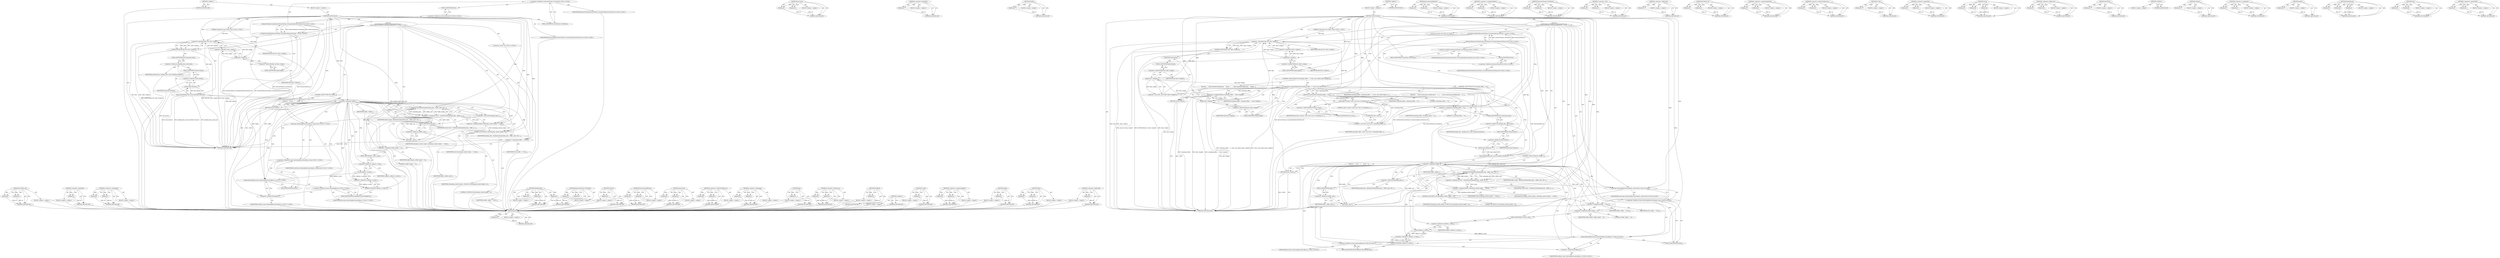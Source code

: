 digraph "&lt;operator&gt;.greaterThan" {
vulnerable_163 [label=<(METHOD,DCHECK_GE)>];
vulnerable_164 [label=<(PARAM,p1)>];
vulnerable_165 [label=<(PARAM,p2)>];
vulnerable_166 [label=<(BLOCK,&lt;empty&gt;,&lt;empty&gt;)>];
vulnerable_167 [label=<(METHOD_RETURN,ANY)>];
vulnerable_117 [label=<(METHOD,&lt;operator&gt;.logicalNot)>];
vulnerable_118 [label=<(PARAM,p1)>];
vulnerable_119 [label=<(BLOCK,&lt;empty&gt;,&lt;empty&gt;)>];
vulnerable_120 [label=<(METHOD_RETURN,ANY)>];
vulnerable_139 [label=<(METHOD,&lt;operator&gt;.assignment)>];
vulnerable_140 [label=<(PARAM,p1)>];
vulnerable_141 [label=<(PARAM,p2)>];
vulnerable_142 [label=<(BLOCK,&lt;empty&gt;,&lt;empty&gt;)>];
vulnerable_143 [label=<(METHOD_RETURN,ANY)>];
vulnerable_6 [label=<(METHOD,&lt;global&gt;)<SUB>1</SUB>>];
vulnerable_7 [label=<(BLOCK,&lt;empty&gt;,&lt;empty&gt;)<SUB>1</SUB>>];
vulnerable_8 [label=<(METHOD,OnGetContent)<SUB>1</SUB>>];
vulnerable_9 [label="<(PARAM,scoped_ptr&lt;std::string&gt; data)<SUB>1</SUB>>"];
vulnerable_10 [label="<(BLOCK,{
   DCHECK(BrowserThread::CurrentlyOn(BrowserT...,{
   DCHECK(BrowserThread::CurrentlyOn(BrowserT...)<SUB>1</SUB>>"];
vulnerable_11 [label="<(DCHECK,DCHECK(BrowserThread::CurrentlyOn(BrowserThread...)<SUB>2</SUB>>"];
vulnerable_12 [label="<(BrowserThread.CurrentlyOn,BrowserThread::CurrentlyOn(BrowserThread::IO))<SUB>2</SUB>>"];
vulnerable_13 [label="<(&lt;operator&gt;.fieldAccess,BrowserThread::CurrentlyOn)<SUB>2</SUB>>"];
vulnerable_14 [label="<(IDENTIFIER,BrowserThread,BrowserThread::CurrentlyOn(BrowserThread::IO))<SUB>2</SUB>>"];
vulnerable_15 [label=<(FIELD_IDENTIFIER,CurrentlyOn,CurrentlyOn)<SUB>2</SUB>>];
vulnerable_16 [label="<(&lt;operator&gt;.fieldAccess,BrowserThread::IO)<SUB>2</SUB>>"];
vulnerable_17 [label="<(IDENTIFIER,BrowserThread,BrowserThread::CurrentlyOn(BrowserThread::IO))<SUB>2</SUB>>"];
vulnerable_18 [label=<(FIELD_IDENTIFIER,IO,IO)<SUB>2</SUB>>];
vulnerable_19 [label=<(DCHECK,DCHECK(data &amp;&amp; !data-&gt;empty()))<SUB>3</SUB>>];
vulnerable_20 [label=<(&lt;operator&gt;.logicalAnd,data &amp;&amp; !data-&gt;empty())<SUB>3</SUB>>];
vulnerable_21 [label=<(IDENTIFIER,data,data &amp;&amp; !data-&gt;empty())<SUB>3</SUB>>];
vulnerable_22 [label=<(&lt;operator&gt;.logicalNot,!data-&gt;empty())<SUB>3</SUB>>];
vulnerable_23 [label=<(empty,data-&gt;empty())<SUB>3</SUB>>];
vulnerable_24 [label=<(&lt;operator&gt;.indirectFieldAccess,data-&gt;empty)<SUB>3</SUB>>];
vulnerable_25 [label=<(IDENTIFIER,data,data-&gt;empty())<SUB>3</SUB>>];
vulnerable_26 [label=<(FIELD_IDENTIFIER,empty,empty)<SUB>3</SUB>>];
vulnerable_27 [label=<(push_back,pending_data_.push_back(data.release()))<SUB>5</SUB>>];
vulnerable_28 [label=<(&lt;operator&gt;.fieldAccess,pending_data_.push_back)<SUB>5</SUB>>];
vulnerable_29 [label=<(IDENTIFIER,pending_data_,pending_data_.push_back(data.release()))<SUB>5</SUB>>];
vulnerable_30 [label=<(FIELD_IDENTIFIER,push_back,push_back)<SUB>5</SUB>>];
vulnerable_31 [label=<(release,data.release())<SUB>5</SUB>>];
vulnerable_32 [label=<(&lt;operator&gt;.fieldAccess,data.release)<SUB>5</SUB>>];
vulnerable_33 [label=<(IDENTIFIER,data,data.release())<SUB>5</SUB>>];
vulnerable_34 [label=<(FIELD_IDENTIFIER,release,release)<SUB>5</SUB>>];
vulnerable_35 [label=<(CONTROL_STRUCTURE,IF,if (!buffer_))<SUB>6</SUB>>];
vulnerable_36 [label=<(&lt;operator&gt;.logicalNot,!buffer_)<SUB>6</SUB>>];
vulnerable_37 [label=<(IDENTIFIER,buffer_,!buffer_)<SUB>6</SUB>>];
vulnerable_38 [label=<(BLOCK,{
    return;
  },{
    return;
  })<SUB>6</SUB>>];
vulnerable_39 [label=<(RETURN,return;,return;)<SUB>7</SUB>>];
vulnerable_40 [label="<(LOCAL,int result: int)<SUB>10</SUB>>"];
vulnerable_41 [label=<(&lt;operator&gt;.assignment,result = ReadInternal(&amp;pending_data_, buffer_.g...)<SUB>10</SUB>>];
vulnerable_42 [label=<(IDENTIFIER,result,result = ReadInternal(&amp;pending_data_, buffer_.g...)<SUB>10</SUB>>];
vulnerable_43 [label=<(ReadInternal,ReadInternal(&amp;pending_data_, buffer_.get(), buf...)<SUB>10</SUB>>];
vulnerable_44 [label=<(&lt;operator&gt;.addressOf,&amp;pending_data_)<SUB>10</SUB>>];
vulnerable_45 [label=<(IDENTIFIER,pending_data_,ReadInternal(&amp;pending_data_, buffer_.get(), buf...)<SUB>10</SUB>>];
vulnerable_46 [label=<(get,buffer_.get())<SUB>10</SUB>>];
vulnerable_47 [label=<(&lt;operator&gt;.fieldAccess,buffer_.get)<SUB>10</SUB>>];
vulnerable_48 [label=<(IDENTIFIER,buffer_,buffer_.get())<SUB>10</SUB>>];
vulnerable_49 [label=<(FIELD_IDENTIFIER,get,get)<SUB>10</SUB>>];
vulnerable_50 [label=<(IDENTIFIER,buffer_length_,ReadInternal(&amp;pending_data_, buffer_.get(), buf...)<SUB>10</SUB>>];
vulnerable_51 [label=<(&lt;operator&gt;.assignmentMinus,remaining_content_length_ -= result)<SUB>11</SUB>>];
vulnerable_52 [label=<(IDENTIFIER,remaining_content_length_,remaining_content_length_ -= result)<SUB>11</SUB>>];
vulnerable_53 [label=<(IDENTIFIER,result,remaining_content_length_ -= result)<SUB>11</SUB>>];
vulnerable_54 [label=<(DCHECK_GE,DCHECK_GE(remaining_content_length_, 0))<SUB>12</SUB>>];
vulnerable_55 [label=<(IDENTIFIER,remaining_content_length_,DCHECK_GE(remaining_content_length_, 0))<SUB>12</SUB>>];
vulnerable_56 [label=<(LITERAL,0,DCHECK_GE(remaining_content_length_, 0))<SUB>12</SUB>>];
vulnerable_57 [label=<(&lt;operator&gt;.assignment,buffer_ = NULL)<SUB>14</SUB>>];
vulnerable_58 [label=<(IDENTIFIER,buffer_,buffer_ = NULL)<SUB>14</SUB>>];
vulnerable_59 [label=<(IDENTIFIER,NULL,buffer_ = NULL)<SUB>14</SUB>>];
vulnerable_60 [label=<(&lt;operator&gt;.assignment,buffer_length_ = 0)<SUB>15</SUB>>];
vulnerable_61 [label=<(IDENTIFIER,buffer_length_,buffer_length_ = 0)<SUB>15</SUB>>];
vulnerable_62 [label=<(LITERAL,0,buffer_length_ = 0)<SUB>15</SUB>>];
vulnerable_63 [label=<(DCHECK,DCHECK(!callback_.is_null()))<SUB>16</SUB>>];
vulnerable_64 [label=<(&lt;operator&gt;.logicalNot,!callback_.is_null())<SUB>16</SUB>>];
vulnerable_65 [label=<(is_null,callback_.is_null())<SUB>16</SUB>>];
vulnerable_66 [label=<(&lt;operator&gt;.fieldAccess,callback_.is_null)<SUB>16</SUB>>];
vulnerable_67 [label=<(IDENTIFIER,callback_,callback_.is_null())<SUB>16</SUB>>];
vulnerable_68 [label=<(FIELD_IDENTIFIER,is_null,is_null)<SUB>16</SUB>>];
vulnerable_69 [label="<(Run,base::ResetAndReturn(&amp;callback_).Run(result))<SUB>17</SUB>>"];
vulnerable_70 [label="<(&lt;operator&gt;.fieldAccess,base::ResetAndReturn(&amp;callback_).Run)<SUB>17</SUB>>"];
vulnerable_71 [label="<(base.ResetAndReturn,base::ResetAndReturn(&amp;callback_))<SUB>17</SUB>>"];
vulnerable_72 [label="<(&lt;operator&gt;.fieldAccess,base::ResetAndReturn)<SUB>17</SUB>>"];
vulnerable_73 [label="<(IDENTIFIER,base,base::ResetAndReturn(&amp;callback_))<SUB>17</SUB>>"];
vulnerable_74 [label=<(FIELD_IDENTIFIER,ResetAndReturn,ResetAndReturn)<SUB>17</SUB>>];
vulnerable_75 [label=<(&lt;operator&gt;.addressOf,&amp;callback_)<SUB>17</SUB>>];
vulnerable_76 [label="<(IDENTIFIER,callback_,base::ResetAndReturn(&amp;callback_))<SUB>17</SUB>>"];
vulnerable_77 [label=<(FIELD_IDENTIFIER,Run,Run)<SUB>17</SUB>>];
vulnerable_78 [label="<(IDENTIFIER,result,base::ResetAndReturn(&amp;callback_).Run(result))<SUB>17</SUB>>"];
vulnerable_79 [label=<(METHOD_RETURN,void)<SUB>1</SUB>>];
vulnerable_81 [label=<(METHOD_RETURN,ANY)<SUB>1</SUB>>];
vulnerable_144 [label=<(METHOD,ReadInternal)>];
vulnerable_145 [label=<(PARAM,p1)>];
vulnerable_146 [label=<(PARAM,p2)>];
vulnerable_147 [label=<(PARAM,p3)>];
vulnerable_148 [label=<(BLOCK,&lt;empty&gt;,&lt;empty&gt;)>];
vulnerable_149 [label=<(METHOD_RETURN,ANY)>];
vulnerable_102 [label=<(METHOD,BrowserThread.CurrentlyOn)>];
vulnerable_103 [label=<(PARAM,p1)>];
vulnerable_104 [label=<(PARAM,p2)>];
vulnerable_105 [label=<(BLOCK,&lt;empty&gt;,&lt;empty&gt;)>];
vulnerable_106 [label=<(METHOD_RETURN,ANY)>];
vulnerable_135 [label=<(METHOD,release)>];
vulnerable_136 [label=<(PARAM,p1)>];
vulnerable_137 [label=<(BLOCK,&lt;empty&gt;,&lt;empty&gt;)>];
vulnerable_138 [label=<(METHOD_RETURN,ANY)>];
vulnerable_177 [label=<(METHOD,base.ResetAndReturn)>];
vulnerable_178 [label=<(PARAM,p1)>];
vulnerable_179 [label=<(PARAM,p2)>];
vulnerable_180 [label=<(BLOCK,&lt;empty&gt;,&lt;empty&gt;)>];
vulnerable_181 [label=<(METHOD_RETURN,ANY)>];
vulnerable_130 [label=<(METHOD,push_back)>];
vulnerable_131 [label=<(PARAM,p1)>];
vulnerable_132 [label=<(PARAM,p2)>];
vulnerable_133 [label=<(BLOCK,&lt;empty&gt;,&lt;empty&gt;)>];
vulnerable_134 [label=<(METHOD_RETURN,ANY)>];
vulnerable_125 [label=<(METHOD,&lt;operator&gt;.indirectFieldAccess)>];
vulnerable_126 [label=<(PARAM,p1)>];
vulnerable_127 [label=<(PARAM,p2)>];
vulnerable_128 [label=<(BLOCK,&lt;empty&gt;,&lt;empty&gt;)>];
vulnerable_129 [label=<(METHOD_RETURN,ANY)>];
vulnerable_112 [label=<(METHOD,&lt;operator&gt;.logicalAnd)>];
vulnerable_113 [label=<(PARAM,p1)>];
vulnerable_114 [label=<(PARAM,p2)>];
vulnerable_115 [label=<(BLOCK,&lt;empty&gt;,&lt;empty&gt;)>];
vulnerable_116 [label=<(METHOD_RETURN,ANY)>];
vulnerable_154 [label=<(METHOD,get)>];
vulnerable_155 [label=<(PARAM,p1)>];
vulnerable_156 [label=<(BLOCK,&lt;empty&gt;,&lt;empty&gt;)>];
vulnerable_157 [label=<(METHOD_RETURN,ANY)>];
vulnerable_107 [label=<(METHOD,&lt;operator&gt;.fieldAccess)>];
vulnerable_108 [label=<(PARAM,p1)>];
vulnerable_109 [label=<(PARAM,p2)>];
vulnerable_110 [label=<(BLOCK,&lt;empty&gt;,&lt;empty&gt;)>];
vulnerable_111 [label=<(METHOD_RETURN,ANY)>];
vulnerable_98 [label=<(METHOD,DCHECK)>];
vulnerable_99 [label=<(PARAM,p1)>];
vulnerable_100 [label=<(BLOCK,&lt;empty&gt;,&lt;empty&gt;)>];
vulnerable_101 [label=<(METHOD_RETURN,ANY)>];
vulnerable_92 [label=<(METHOD,&lt;global&gt;)<SUB>1</SUB>>];
vulnerable_93 [label=<(BLOCK,&lt;empty&gt;,&lt;empty&gt;)>];
vulnerable_94 [label=<(METHOD_RETURN,ANY)>];
vulnerable_168 [label=<(METHOD,is_null)>];
vulnerable_169 [label=<(PARAM,p1)>];
vulnerable_170 [label=<(BLOCK,&lt;empty&gt;,&lt;empty&gt;)>];
vulnerable_171 [label=<(METHOD_RETURN,ANY)>];
vulnerable_158 [label=<(METHOD,&lt;operator&gt;.assignmentMinus)>];
vulnerable_159 [label=<(PARAM,p1)>];
vulnerable_160 [label=<(PARAM,p2)>];
vulnerable_161 [label=<(BLOCK,&lt;empty&gt;,&lt;empty&gt;)>];
vulnerable_162 [label=<(METHOD_RETURN,ANY)>];
vulnerable_121 [label=<(METHOD,empty)>];
vulnerable_122 [label=<(PARAM,p1)>];
vulnerable_123 [label=<(BLOCK,&lt;empty&gt;,&lt;empty&gt;)>];
vulnerable_124 [label=<(METHOD_RETURN,ANY)>];
vulnerable_172 [label=<(METHOD,Run)>];
vulnerable_173 [label=<(PARAM,p1)>];
vulnerable_174 [label=<(PARAM,p2)>];
vulnerable_175 [label=<(BLOCK,&lt;empty&gt;,&lt;empty&gt;)>];
vulnerable_176 [label=<(METHOD_RETURN,ANY)>];
vulnerable_150 [label=<(METHOD,&lt;operator&gt;.addressOf)>];
vulnerable_151 [label=<(PARAM,p1)>];
vulnerable_152 [label=<(BLOCK,&lt;empty&gt;,&lt;empty&gt;)>];
vulnerable_153 [label=<(METHOD_RETURN,ANY)>];
fixed_217 [label=<(METHOD,get)>];
fixed_218 [label=<(PARAM,p1)>];
fixed_219 [label=<(BLOCK,&lt;empty&gt;,&lt;empty&gt;)>];
fixed_220 [label=<(METHOD_RETURN,ANY)>];
fixed_198 [label=<(METHOD,push_back)>];
fixed_199 [label=<(PARAM,p1)>];
fixed_200 [label=<(PARAM,p2)>];
fixed_201 [label=<(BLOCK,&lt;empty&gt;,&lt;empty&gt;)>];
fixed_202 [label=<(METHOD_RETURN,ANY)>];
fixed_150 [label=<(METHOD,&lt;operator&gt;.logicalNot)>];
fixed_151 [label=<(PARAM,p1)>];
fixed_152 [label=<(BLOCK,&lt;empty&gt;,&lt;empty&gt;)>];
fixed_153 [label=<(METHOD_RETURN,ANY)>];
fixed_173 [label=<(METHOD,length)>];
fixed_174 [label=<(PARAM,p1)>];
fixed_175 [label=<(BLOCK,&lt;empty&gt;,&lt;empty&gt;)>];
fixed_176 [label=<(METHOD_RETURN,ANY)>];
fixed_6 [label=<(METHOD,&lt;global&gt;)<SUB>1</SUB>>];
fixed_7 [label=<(BLOCK,&lt;empty&gt;,&lt;empty&gt;)<SUB>1</SUB>>];
fixed_8 [label=<(METHOD,OnGetContent)<SUB>1</SUB>>];
fixed_9 [label="<(PARAM,scoped_ptr&lt;std::string&gt; data)<SUB>1</SUB>>"];
fixed_10 [label="<(BLOCK,{
   DCHECK(BrowserThread::CurrentlyOn(BrowserT...,{
   DCHECK(BrowserThread::CurrentlyOn(BrowserT...)<SUB>1</SUB>>"];
fixed_11 [label="<(DCHECK,DCHECK(BrowserThread::CurrentlyOn(BrowserThread...)<SUB>2</SUB>>"];
fixed_12 [label="<(BrowserThread.CurrentlyOn,BrowserThread::CurrentlyOn(BrowserThread::IO))<SUB>2</SUB>>"];
fixed_13 [label="<(&lt;operator&gt;.fieldAccess,BrowserThread::CurrentlyOn)<SUB>2</SUB>>"];
fixed_14 [label="<(IDENTIFIER,BrowserThread,BrowserThread::CurrentlyOn(BrowserThread::IO))<SUB>2</SUB>>"];
fixed_15 [label=<(FIELD_IDENTIFIER,CurrentlyOn,CurrentlyOn)<SUB>2</SUB>>];
fixed_16 [label="<(&lt;operator&gt;.fieldAccess,BrowserThread::IO)<SUB>2</SUB>>"];
fixed_17 [label="<(IDENTIFIER,BrowserThread,BrowserThread::CurrentlyOn(BrowserThread::IO))<SUB>2</SUB>>"];
fixed_18 [label=<(FIELD_IDENTIFIER,IO,IO)<SUB>2</SUB>>];
fixed_19 [label=<(DCHECK,DCHECK(data &amp;&amp; !data-&gt;empty()))<SUB>3</SUB>>];
fixed_20 [label=<(&lt;operator&gt;.logicalAnd,data &amp;&amp; !data-&gt;empty())<SUB>3</SUB>>];
fixed_21 [label=<(IDENTIFIER,data,data &amp;&amp; !data-&gt;empty())<SUB>3</SUB>>];
fixed_22 [label=<(&lt;operator&gt;.logicalNot,!data-&gt;empty())<SUB>3</SUB>>];
fixed_23 [label=<(empty,data-&gt;empty())<SUB>3</SUB>>];
fixed_24 [label=<(&lt;operator&gt;.indirectFieldAccess,data-&gt;empty)<SUB>3</SUB>>];
fixed_25 [label=<(IDENTIFIER,data,data-&gt;empty())<SUB>3</SUB>>];
fixed_26 [label=<(FIELD_IDENTIFIER,empty,empty)<SUB>3</SUB>>];
fixed_27 [label=<(CONTROL_STRUCTURE,IF,if (remaining_offset_ &gt;= static_cast&lt;int64&gt;(data-&gt;length())))<SUB>5</SUB>>];
fixed_28 [label=<(&lt;operator&gt;.greaterEqualsThan,remaining_offset_ &gt;= static_cast&lt;int64&gt;(data-&gt;l...)<SUB>5</SUB>>];
fixed_29 [label=<(IDENTIFIER,remaining_offset_,remaining_offset_ &gt;= static_cast&lt;int64&gt;(data-&gt;l...)<SUB>5</SUB>>];
fixed_30 [label=<(&lt;operator&gt;.cast,static_cast&lt;int64&gt;(data-&gt;length()))<SUB>5</SUB>>];
fixed_31 [label=<(UNKNOWN,int64,int64)<SUB>5</SUB>>];
fixed_32 [label=<(length,data-&gt;length())<SUB>5</SUB>>];
fixed_33 [label=<(&lt;operator&gt;.indirectFieldAccess,data-&gt;length)<SUB>5</SUB>>];
fixed_34 [label=<(IDENTIFIER,data,data-&gt;length())<SUB>5</SUB>>];
fixed_35 [label=<(FIELD_IDENTIFIER,length,length)<SUB>5</SUB>>];
fixed_36 [label=<(BLOCK,{
    // Skip unneeded leading data.
    remain...,{
    // Skip unneeded leading data.
    remain...)<SUB>5</SUB>>];
fixed_37 [label=<(&lt;operator&gt;.assignmentMinus,remaining_offset_ -= data-&gt;length())<SUB>7</SUB>>];
fixed_38 [label=<(IDENTIFIER,remaining_offset_,remaining_offset_ -= data-&gt;length())<SUB>7</SUB>>];
fixed_39 [label=<(length,data-&gt;length())<SUB>7</SUB>>];
fixed_40 [label=<(&lt;operator&gt;.indirectFieldAccess,data-&gt;length)<SUB>7</SUB>>];
fixed_41 [label=<(IDENTIFIER,data,data-&gt;length())<SUB>7</SUB>>];
fixed_42 [label=<(FIELD_IDENTIFIER,length,length)<SUB>7</SUB>>];
fixed_43 [label=<(RETURN,return;,return;)<SUB>8</SUB>>];
fixed_44 [label=<(CONTROL_STRUCTURE,IF,if (remaining_offset_ &gt; 0))<SUB>11</SUB>>];
fixed_45 [label=<(&lt;operator&gt;.greaterThan,remaining_offset_ &gt; 0)<SUB>11</SUB>>];
fixed_46 [label=<(IDENTIFIER,remaining_offset_,remaining_offset_ &gt; 0)<SUB>11</SUB>>];
fixed_47 [label=<(LITERAL,0,remaining_offset_ &gt; 0)<SUB>11</SUB>>];
fixed_48 [label=<(BLOCK,{
    // Erase unnecessary leading bytes.
    d...,{
    // Erase unnecessary leading bytes.
    d...)<SUB>11</SUB>>];
fixed_49 [label=<(erase,data-&gt;erase(0, static_cast&lt;size_t&gt;(remaining_of...)<SUB>13</SUB>>];
fixed_50 [label=<(&lt;operator&gt;.indirectFieldAccess,data-&gt;erase)<SUB>13</SUB>>];
fixed_51 [label=<(IDENTIFIER,data,data-&gt;erase(0, static_cast&lt;size_t&gt;(remaining_of...)<SUB>13</SUB>>];
fixed_52 [label=<(FIELD_IDENTIFIER,erase,erase)<SUB>13</SUB>>];
fixed_53 [label=<(LITERAL,0,data-&gt;erase(0, static_cast&lt;size_t&gt;(remaining_of...)<SUB>13</SUB>>];
fixed_54 [label=<(&lt;operator&gt;.cast,static_cast&lt;size_t&gt;(remaining_offset_))<SUB>13</SUB>>];
fixed_55 [label=<(UNKNOWN,size_t,size_t)<SUB>13</SUB>>];
fixed_56 [label=<(IDENTIFIER,remaining_offset_,static_cast&lt;size_t&gt;(remaining_offset_))<SUB>13</SUB>>];
fixed_57 [label=<(&lt;operator&gt;.assignment,remaining_offset_ = 0)<SUB>14</SUB>>];
fixed_58 [label=<(IDENTIFIER,remaining_offset_,remaining_offset_ = 0)<SUB>14</SUB>>];
fixed_59 [label=<(LITERAL,0,remaining_offset_ = 0)<SUB>14</SUB>>];
fixed_60 [label=<(push_back,pending_data_.push_back(data.release()))<SUB>17</SUB>>];
fixed_61 [label=<(&lt;operator&gt;.fieldAccess,pending_data_.push_back)<SUB>17</SUB>>];
fixed_62 [label=<(IDENTIFIER,pending_data_,pending_data_.push_back(data.release()))<SUB>17</SUB>>];
fixed_63 [label=<(FIELD_IDENTIFIER,push_back,push_back)<SUB>17</SUB>>];
fixed_64 [label=<(release,data.release())<SUB>17</SUB>>];
fixed_65 [label=<(&lt;operator&gt;.fieldAccess,data.release)<SUB>17</SUB>>];
fixed_66 [label=<(IDENTIFIER,data,data.release())<SUB>17</SUB>>];
fixed_67 [label=<(FIELD_IDENTIFIER,release,release)<SUB>17</SUB>>];
fixed_68 [label=<(CONTROL_STRUCTURE,IF,if (!buffer_))<SUB>18</SUB>>];
fixed_69 [label=<(&lt;operator&gt;.logicalNot,!buffer_)<SUB>18</SUB>>];
fixed_70 [label=<(IDENTIFIER,buffer_,!buffer_)<SUB>18</SUB>>];
fixed_71 [label=<(BLOCK,{
    return;
  },{
    return;
  })<SUB>18</SUB>>];
fixed_72 [label=<(RETURN,return;,return;)<SUB>19</SUB>>];
fixed_73 [label="<(LOCAL,int result: int)<SUB>22</SUB>>"];
fixed_74 [label=<(&lt;operator&gt;.assignment,result = ReadInternal(&amp;pending_data_, buffer_.g...)<SUB>22</SUB>>];
fixed_75 [label=<(IDENTIFIER,result,result = ReadInternal(&amp;pending_data_, buffer_.g...)<SUB>22</SUB>>];
fixed_76 [label=<(ReadInternal,ReadInternal(&amp;pending_data_, buffer_.get(), buf...)<SUB>22</SUB>>];
fixed_77 [label=<(&lt;operator&gt;.addressOf,&amp;pending_data_)<SUB>22</SUB>>];
fixed_78 [label=<(IDENTIFIER,pending_data_,ReadInternal(&amp;pending_data_, buffer_.get(), buf...)<SUB>22</SUB>>];
fixed_79 [label=<(get,buffer_.get())<SUB>22</SUB>>];
fixed_80 [label=<(&lt;operator&gt;.fieldAccess,buffer_.get)<SUB>22</SUB>>];
fixed_81 [label=<(IDENTIFIER,buffer_,buffer_.get())<SUB>22</SUB>>];
fixed_82 [label=<(FIELD_IDENTIFIER,get,get)<SUB>22</SUB>>];
fixed_83 [label=<(IDENTIFIER,buffer_length_,ReadInternal(&amp;pending_data_, buffer_.get(), buf...)<SUB>22</SUB>>];
fixed_84 [label=<(&lt;operator&gt;.assignmentMinus,remaining_content_length_ -= result)<SUB>23</SUB>>];
fixed_85 [label=<(IDENTIFIER,remaining_content_length_,remaining_content_length_ -= result)<SUB>23</SUB>>];
fixed_86 [label=<(IDENTIFIER,result,remaining_content_length_ -= result)<SUB>23</SUB>>];
fixed_87 [label=<(DCHECK_GE,DCHECK_GE(remaining_content_length_, 0))<SUB>24</SUB>>];
fixed_88 [label=<(IDENTIFIER,remaining_content_length_,DCHECK_GE(remaining_content_length_, 0))<SUB>24</SUB>>];
fixed_89 [label=<(LITERAL,0,DCHECK_GE(remaining_content_length_, 0))<SUB>24</SUB>>];
fixed_90 [label=<(&lt;operator&gt;.assignment,buffer_ = NULL)<SUB>26</SUB>>];
fixed_91 [label=<(IDENTIFIER,buffer_,buffer_ = NULL)<SUB>26</SUB>>];
fixed_92 [label=<(IDENTIFIER,NULL,buffer_ = NULL)<SUB>26</SUB>>];
fixed_93 [label=<(&lt;operator&gt;.assignment,buffer_length_ = 0)<SUB>27</SUB>>];
fixed_94 [label=<(IDENTIFIER,buffer_length_,buffer_length_ = 0)<SUB>27</SUB>>];
fixed_95 [label=<(LITERAL,0,buffer_length_ = 0)<SUB>27</SUB>>];
fixed_96 [label=<(DCHECK,DCHECK(!callback_.is_null()))<SUB>28</SUB>>];
fixed_97 [label=<(&lt;operator&gt;.logicalNot,!callback_.is_null())<SUB>28</SUB>>];
fixed_98 [label=<(is_null,callback_.is_null())<SUB>28</SUB>>];
fixed_99 [label=<(&lt;operator&gt;.fieldAccess,callback_.is_null)<SUB>28</SUB>>];
fixed_100 [label=<(IDENTIFIER,callback_,callback_.is_null())<SUB>28</SUB>>];
fixed_101 [label=<(FIELD_IDENTIFIER,is_null,is_null)<SUB>28</SUB>>];
fixed_102 [label="<(Run,base::ResetAndReturn(&amp;callback_).Run(result))<SUB>29</SUB>>"];
fixed_103 [label="<(&lt;operator&gt;.fieldAccess,base::ResetAndReturn(&amp;callback_).Run)<SUB>29</SUB>>"];
fixed_104 [label="<(base.ResetAndReturn,base::ResetAndReturn(&amp;callback_))<SUB>29</SUB>>"];
fixed_105 [label="<(&lt;operator&gt;.fieldAccess,base::ResetAndReturn)<SUB>29</SUB>>"];
fixed_106 [label="<(IDENTIFIER,base,base::ResetAndReturn(&amp;callback_))<SUB>29</SUB>>"];
fixed_107 [label=<(FIELD_IDENTIFIER,ResetAndReturn,ResetAndReturn)<SUB>29</SUB>>];
fixed_108 [label=<(&lt;operator&gt;.addressOf,&amp;callback_)<SUB>29</SUB>>];
fixed_109 [label="<(IDENTIFIER,callback_,base::ResetAndReturn(&amp;callback_))<SUB>29</SUB>>"];
fixed_110 [label=<(FIELD_IDENTIFIER,Run,Run)<SUB>29</SUB>>];
fixed_111 [label="<(IDENTIFIER,result,base::ResetAndReturn(&amp;callback_).Run(result))<SUB>29</SUB>>"];
fixed_112 [label=<(METHOD_RETURN,void)<SUB>1</SUB>>];
fixed_114 [label=<(METHOD_RETURN,ANY)<SUB>1</SUB>>];
fixed_235 [label=<(METHOD,base.ResetAndReturn)>];
fixed_236 [label=<(PARAM,p1)>];
fixed_237 [label=<(PARAM,p2)>];
fixed_238 [label=<(BLOCK,&lt;empty&gt;,&lt;empty&gt;)>];
fixed_239 [label=<(METHOD_RETURN,ANY)>];
fixed_177 [label=<(METHOD,&lt;operator&gt;.assignmentMinus)>];
fixed_178 [label=<(PARAM,p1)>];
fixed_179 [label=<(PARAM,p2)>];
fixed_180 [label=<(BLOCK,&lt;empty&gt;,&lt;empty&gt;)>];
fixed_181 [label=<(METHOD_RETURN,ANY)>];
fixed_135 [label=<(METHOD,BrowserThread.CurrentlyOn)>];
fixed_136 [label=<(PARAM,p1)>];
fixed_137 [label=<(PARAM,p2)>];
fixed_138 [label=<(BLOCK,&lt;empty&gt;,&lt;empty&gt;)>];
fixed_139 [label=<(METHOD_RETURN,ANY)>];
fixed_168 [label=<(METHOD,&lt;operator&gt;.cast)>];
fixed_169 [label=<(PARAM,p1)>];
fixed_170 [label=<(PARAM,p2)>];
fixed_171 [label=<(BLOCK,&lt;empty&gt;,&lt;empty&gt;)>];
fixed_172 [label=<(METHOD_RETURN,ANY)>];
fixed_213 [label=<(METHOD,&lt;operator&gt;.addressOf)>];
fixed_214 [label=<(PARAM,p1)>];
fixed_215 [label=<(BLOCK,&lt;empty&gt;,&lt;empty&gt;)>];
fixed_216 [label=<(METHOD_RETURN,ANY)>];
fixed_221 [label=<(METHOD,DCHECK_GE)>];
fixed_222 [label=<(PARAM,p1)>];
fixed_223 [label=<(PARAM,p2)>];
fixed_224 [label=<(BLOCK,&lt;empty&gt;,&lt;empty&gt;)>];
fixed_225 [label=<(METHOD_RETURN,ANY)>];
fixed_163 [label=<(METHOD,&lt;operator&gt;.greaterEqualsThan)>];
fixed_164 [label=<(PARAM,p1)>];
fixed_165 [label=<(PARAM,p2)>];
fixed_166 [label=<(BLOCK,&lt;empty&gt;,&lt;empty&gt;)>];
fixed_167 [label=<(METHOD_RETURN,ANY)>];
fixed_158 [label=<(METHOD,&lt;operator&gt;.indirectFieldAccess)>];
fixed_159 [label=<(PARAM,p1)>];
fixed_160 [label=<(PARAM,p2)>];
fixed_161 [label=<(BLOCK,&lt;empty&gt;,&lt;empty&gt;)>];
fixed_162 [label=<(METHOD_RETURN,ANY)>];
fixed_226 [label=<(METHOD,is_null)>];
fixed_227 [label=<(PARAM,p1)>];
fixed_228 [label=<(BLOCK,&lt;empty&gt;,&lt;empty&gt;)>];
fixed_229 [label=<(METHOD_RETURN,ANY)>];
fixed_145 [label=<(METHOD,&lt;operator&gt;.logicalAnd)>];
fixed_146 [label=<(PARAM,p1)>];
fixed_147 [label=<(PARAM,p2)>];
fixed_148 [label=<(BLOCK,&lt;empty&gt;,&lt;empty&gt;)>];
fixed_149 [label=<(METHOD_RETURN,ANY)>];
fixed_187 [label=<(METHOD,erase)>];
fixed_188 [label=<(PARAM,p1)>];
fixed_189 [label=<(PARAM,p2)>];
fixed_190 [label=<(PARAM,p3)>];
fixed_191 [label=<(BLOCK,&lt;empty&gt;,&lt;empty&gt;)>];
fixed_192 [label=<(METHOD_RETURN,ANY)>];
fixed_140 [label=<(METHOD,&lt;operator&gt;.fieldAccess)>];
fixed_141 [label=<(PARAM,p1)>];
fixed_142 [label=<(PARAM,p2)>];
fixed_143 [label=<(BLOCK,&lt;empty&gt;,&lt;empty&gt;)>];
fixed_144 [label=<(METHOD_RETURN,ANY)>];
fixed_131 [label=<(METHOD,DCHECK)>];
fixed_132 [label=<(PARAM,p1)>];
fixed_133 [label=<(BLOCK,&lt;empty&gt;,&lt;empty&gt;)>];
fixed_134 [label=<(METHOD_RETURN,ANY)>];
fixed_125 [label=<(METHOD,&lt;global&gt;)<SUB>1</SUB>>];
fixed_126 [label=<(BLOCK,&lt;empty&gt;,&lt;empty&gt;)>];
fixed_127 [label=<(METHOD_RETURN,ANY)>];
fixed_203 [label=<(METHOD,release)>];
fixed_204 [label=<(PARAM,p1)>];
fixed_205 [label=<(BLOCK,&lt;empty&gt;,&lt;empty&gt;)>];
fixed_206 [label=<(METHOD_RETURN,ANY)>];
fixed_193 [label=<(METHOD,&lt;operator&gt;.assignment)>];
fixed_194 [label=<(PARAM,p1)>];
fixed_195 [label=<(PARAM,p2)>];
fixed_196 [label=<(BLOCK,&lt;empty&gt;,&lt;empty&gt;)>];
fixed_197 [label=<(METHOD_RETURN,ANY)>];
fixed_154 [label=<(METHOD,empty)>];
fixed_155 [label=<(PARAM,p1)>];
fixed_156 [label=<(BLOCK,&lt;empty&gt;,&lt;empty&gt;)>];
fixed_157 [label=<(METHOD_RETURN,ANY)>];
fixed_207 [label=<(METHOD,ReadInternal)>];
fixed_208 [label=<(PARAM,p1)>];
fixed_209 [label=<(PARAM,p2)>];
fixed_210 [label=<(PARAM,p3)>];
fixed_211 [label=<(BLOCK,&lt;empty&gt;,&lt;empty&gt;)>];
fixed_212 [label=<(METHOD_RETURN,ANY)>];
fixed_230 [label=<(METHOD,Run)>];
fixed_231 [label=<(PARAM,p1)>];
fixed_232 [label=<(PARAM,p2)>];
fixed_233 [label=<(BLOCK,&lt;empty&gt;,&lt;empty&gt;)>];
fixed_234 [label=<(METHOD_RETURN,ANY)>];
fixed_182 [label=<(METHOD,&lt;operator&gt;.greaterThan)>];
fixed_183 [label=<(PARAM,p1)>];
fixed_184 [label=<(PARAM,p2)>];
fixed_185 [label=<(BLOCK,&lt;empty&gt;,&lt;empty&gt;)>];
fixed_186 [label=<(METHOD_RETURN,ANY)>];
vulnerable_163 -> vulnerable_164  [key=0, label="AST: "];
vulnerable_163 -> vulnerable_164  [key=1, label="DDG: "];
vulnerable_163 -> vulnerable_166  [key=0, label="AST: "];
vulnerable_163 -> vulnerable_165  [key=0, label="AST: "];
vulnerable_163 -> vulnerable_165  [key=1, label="DDG: "];
vulnerable_163 -> vulnerable_167  [key=0, label="AST: "];
vulnerable_163 -> vulnerable_167  [key=1, label="CFG: "];
vulnerable_164 -> vulnerable_167  [key=0, label="DDG: p1"];
vulnerable_165 -> vulnerable_167  [key=0, label="DDG: p2"];
vulnerable_166 -> fixed_217  [key=0];
vulnerable_167 -> fixed_217  [key=0];
vulnerable_117 -> vulnerable_118  [key=0, label="AST: "];
vulnerable_117 -> vulnerable_118  [key=1, label="DDG: "];
vulnerable_117 -> vulnerable_119  [key=0, label="AST: "];
vulnerable_117 -> vulnerable_120  [key=0, label="AST: "];
vulnerable_117 -> vulnerable_120  [key=1, label="CFG: "];
vulnerable_118 -> vulnerable_120  [key=0, label="DDG: p1"];
vulnerable_119 -> fixed_217  [key=0];
vulnerable_120 -> fixed_217  [key=0];
vulnerable_139 -> vulnerable_140  [key=0, label="AST: "];
vulnerable_139 -> vulnerable_140  [key=1, label="DDG: "];
vulnerable_139 -> vulnerable_142  [key=0, label="AST: "];
vulnerable_139 -> vulnerable_141  [key=0, label="AST: "];
vulnerable_139 -> vulnerable_141  [key=1, label="DDG: "];
vulnerable_139 -> vulnerable_143  [key=0, label="AST: "];
vulnerable_139 -> vulnerable_143  [key=1, label="CFG: "];
vulnerable_140 -> vulnerable_143  [key=0, label="DDG: p1"];
vulnerable_141 -> vulnerable_143  [key=0, label="DDG: p2"];
vulnerable_142 -> fixed_217  [key=0];
vulnerable_143 -> fixed_217  [key=0];
vulnerable_6 -> vulnerable_7  [key=0, label="AST: "];
vulnerable_6 -> vulnerable_81  [key=0, label="AST: "];
vulnerable_6 -> vulnerable_81  [key=1, label="CFG: "];
vulnerable_7 -> vulnerable_8  [key=0, label="AST: "];
vulnerable_8 -> vulnerable_9  [key=0, label="AST: "];
vulnerable_8 -> vulnerable_9  [key=1, label="DDG: "];
vulnerable_8 -> vulnerable_10  [key=0, label="AST: "];
vulnerable_8 -> vulnerable_79  [key=0, label="AST: "];
vulnerable_8 -> vulnerable_15  [key=0, label="CFG: "];
vulnerable_8 -> vulnerable_51  [key=0, label="DDG: "];
vulnerable_8 -> vulnerable_57  [key=0, label="DDG: "];
vulnerable_8 -> vulnerable_60  [key=0, label="DDG: "];
vulnerable_8 -> vulnerable_54  [key=0, label="DDG: "];
vulnerable_8 -> vulnerable_69  [key=0, label="DDG: "];
vulnerable_8 -> vulnerable_20  [key=0, label="DDG: "];
vulnerable_8 -> vulnerable_36  [key=0, label="DDG: "];
vulnerable_8 -> vulnerable_39  [key=0, label="DDG: "];
vulnerable_8 -> vulnerable_43  [key=0, label="DDG: "];
vulnerable_8 -> vulnerable_71  [key=0, label="DDG: "];
vulnerable_9 -> vulnerable_20  [key=0, label="DDG: data"];
vulnerable_9 -> vulnerable_23  [key=0, label="DDG: data"];
vulnerable_10 -> vulnerable_11  [key=0, label="AST: "];
vulnerable_10 -> vulnerable_19  [key=0, label="AST: "];
vulnerable_10 -> vulnerable_27  [key=0, label="AST: "];
vulnerable_10 -> vulnerable_35  [key=0, label="AST: "];
vulnerable_10 -> vulnerable_40  [key=0, label="AST: "];
vulnerable_10 -> vulnerable_41  [key=0, label="AST: "];
vulnerable_10 -> vulnerable_51  [key=0, label="AST: "];
vulnerable_10 -> vulnerable_54  [key=0, label="AST: "];
vulnerable_10 -> vulnerable_57  [key=0, label="AST: "];
vulnerable_10 -> vulnerable_60  [key=0, label="AST: "];
vulnerable_10 -> vulnerable_63  [key=0, label="AST: "];
vulnerable_10 -> vulnerable_69  [key=0, label="AST: "];
vulnerable_11 -> vulnerable_12  [key=0, label="AST: "];
vulnerable_11 -> vulnerable_20  [key=0, label="CFG: "];
vulnerable_11 -> vulnerable_26  [key=0, label="CFG: "];
vulnerable_11 -> vulnerable_79  [key=0, label="DDG: BrowserThread::CurrentlyOn(BrowserThread::IO)"];
vulnerable_11 -> vulnerable_79  [key=1, label="DDG: DCHECK(BrowserThread::CurrentlyOn(BrowserThread::IO))"];
vulnerable_12 -> vulnerable_13  [key=0, label="AST: "];
vulnerable_12 -> vulnerable_16  [key=0, label="AST: "];
vulnerable_12 -> vulnerable_11  [key=0, label="CFG: "];
vulnerable_12 -> vulnerable_11  [key=1, label="DDG: BrowserThread::CurrentlyOn"];
vulnerable_12 -> vulnerable_11  [key=2, label="DDG: BrowserThread::IO"];
vulnerable_12 -> vulnerable_79  [key=0, label="DDG: BrowserThread::CurrentlyOn"];
vulnerable_12 -> vulnerable_79  [key=1, label="DDG: BrowserThread::IO"];
vulnerable_13 -> vulnerable_14  [key=0, label="AST: "];
vulnerable_13 -> vulnerable_15  [key=0, label="AST: "];
vulnerable_13 -> vulnerable_18  [key=0, label="CFG: "];
vulnerable_14 -> fixed_217  [key=0];
vulnerable_15 -> vulnerable_13  [key=0, label="CFG: "];
vulnerable_16 -> vulnerable_17  [key=0, label="AST: "];
vulnerable_16 -> vulnerable_18  [key=0, label="AST: "];
vulnerable_16 -> vulnerable_12  [key=0, label="CFG: "];
vulnerable_17 -> fixed_217  [key=0];
vulnerable_18 -> vulnerable_16  [key=0, label="CFG: "];
vulnerable_19 -> vulnerable_20  [key=0, label="AST: "];
vulnerable_19 -> vulnerable_30  [key=0, label="CFG: "];
vulnerable_19 -> vulnerable_79  [key=0, label="DDG: data &amp;&amp; !data-&gt;empty()"];
vulnerable_19 -> vulnerable_79  [key=1, label="DDG: DCHECK(data &amp;&amp; !data-&gt;empty())"];
vulnerable_20 -> vulnerable_21  [key=0, label="AST: "];
vulnerable_20 -> vulnerable_22  [key=0, label="AST: "];
vulnerable_20 -> vulnerable_19  [key=0, label="CFG: "];
vulnerable_20 -> vulnerable_19  [key=1, label="DDG: data"];
vulnerable_20 -> vulnerable_19  [key=2, label="DDG: !data-&gt;empty()"];
vulnerable_20 -> vulnerable_79  [key=0, label="DDG: data"];
vulnerable_20 -> vulnerable_79  [key=1, label="DDG: !data-&gt;empty()"];
vulnerable_20 -> vulnerable_31  [key=0, label="DDG: data"];
vulnerable_21 -> fixed_217  [key=0];
vulnerable_22 -> vulnerable_23  [key=0, label="AST: "];
vulnerable_22 -> vulnerable_20  [key=0, label="CFG: "];
vulnerable_22 -> vulnerable_20  [key=1, label="DDG: data-&gt;empty()"];
vulnerable_22 -> vulnerable_79  [key=0, label="DDG: data-&gt;empty()"];
vulnerable_23 -> vulnerable_24  [key=0, label="AST: "];
vulnerable_23 -> vulnerable_22  [key=0, label="CFG: "];
vulnerable_23 -> vulnerable_22  [key=1, label="DDG: data-&gt;empty"];
vulnerable_23 -> vulnerable_79  [key=0, label="DDG: data-&gt;empty"];
vulnerable_23 -> vulnerable_20  [key=0, label="DDG: data-&gt;empty"];
vulnerable_24 -> vulnerable_25  [key=0, label="AST: "];
vulnerable_24 -> vulnerable_26  [key=0, label="AST: "];
vulnerable_24 -> vulnerable_23  [key=0, label="CFG: "];
vulnerable_25 -> fixed_217  [key=0];
vulnerable_26 -> vulnerable_24  [key=0, label="CFG: "];
vulnerable_27 -> vulnerable_28  [key=0, label="AST: "];
vulnerable_27 -> vulnerable_31  [key=0, label="AST: "];
vulnerable_27 -> vulnerable_36  [key=0, label="CFG: "];
vulnerable_27 -> vulnerable_79  [key=0, label="DDG: pending_data_.push_back"];
vulnerable_27 -> vulnerable_79  [key=1, label="DDG: data.release()"];
vulnerable_27 -> vulnerable_79  [key=2, label="DDG: pending_data_.push_back(data.release())"];
vulnerable_27 -> vulnerable_43  [key=0, label="DDG: pending_data_.push_back"];
vulnerable_28 -> vulnerable_29  [key=0, label="AST: "];
vulnerable_28 -> vulnerable_30  [key=0, label="AST: "];
vulnerable_28 -> vulnerable_34  [key=0, label="CFG: "];
vulnerable_29 -> fixed_217  [key=0];
vulnerable_30 -> vulnerable_28  [key=0, label="CFG: "];
vulnerable_31 -> vulnerable_32  [key=0, label="AST: "];
vulnerable_31 -> vulnerable_27  [key=0, label="CFG: "];
vulnerable_31 -> vulnerable_27  [key=1, label="DDG: data.release"];
vulnerable_31 -> vulnerable_79  [key=0, label="DDG: data.release"];
vulnerable_32 -> vulnerable_33  [key=0, label="AST: "];
vulnerable_32 -> vulnerable_34  [key=0, label="AST: "];
vulnerable_32 -> vulnerable_31  [key=0, label="CFG: "];
vulnerable_33 -> fixed_217  [key=0];
vulnerable_34 -> vulnerable_32  [key=0, label="CFG: "];
vulnerable_35 -> vulnerable_36  [key=0, label="AST: "];
vulnerable_35 -> vulnerable_38  [key=0, label="AST: "];
vulnerable_36 -> vulnerable_37  [key=0, label="AST: "];
vulnerable_36 -> vulnerable_39  [key=0, label="CFG: "];
vulnerable_36 -> vulnerable_39  [key=1, label="CDG: "];
vulnerable_36 -> vulnerable_44  [key=0, label="CFG: "];
vulnerable_36 -> vulnerable_44  [key=1, label="CDG: "];
vulnerable_36 -> vulnerable_79  [key=0, label="DDG: buffer_"];
vulnerable_36 -> vulnerable_79  [key=1, label="DDG: !buffer_"];
vulnerable_36 -> vulnerable_46  [key=0, label="DDG: buffer_"];
vulnerable_36 -> vulnerable_46  [key=1, label="CDG: "];
vulnerable_36 -> vulnerable_47  [key=0, label="CDG: "];
vulnerable_36 -> vulnerable_68  [key=0, label="CDG: "];
vulnerable_36 -> vulnerable_49  [key=0, label="CDG: "];
vulnerable_36 -> vulnerable_60  [key=0, label="CDG: "];
vulnerable_36 -> vulnerable_77  [key=0, label="CDG: "];
vulnerable_36 -> vulnerable_64  [key=0, label="CDG: "];
vulnerable_36 -> vulnerable_51  [key=0, label="CDG: "];
vulnerable_36 -> vulnerable_57  [key=0, label="CDG: "];
vulnerable_36 -> vulnerable_66  [key=0, label="CDG: "];
vulnerable_36 -> vulnerable_71  [key=0, label="CDG: "];
vulnerable_36 -> vulnerable_75  [key=0, label="CDG: "];
vulnerable_36 -> vulnerable_72  [key=0, label="CDG: "];
vulnerable_36 -> vulnerable_69  [key=0, label="CDG: "];
vulnerable_36 -> vulnerable_41  [key=0, label="CDG: "];
vulnerable_36 -> vulnerable_70  [key=0, label="CDG: "];
vulnerable_36 -> vulnerable_74  [key=0, label="CDG: "];
vulnerable_36 -> vulnerable_63  [key=0, label="CDG: "];
vulnerable_36 -> vulnerable_65  [key=0, label="CDG: "];
vulnerable_36 -> vulnerable_54  [key=0, label="CDG: "];
vulnerable_36 -> vulnerable_43  [key=0, label="CDG: "];
vulnerable_37 -> fixed_217  [key=0];
vulnerable_38 -> vulnerable_39  [key=0, label="AST: "];
vulnerable_39 -> vulnerable_79  [key=0, label="CFG: "];
vulnerable_39 -> vulnerable_79  [key=1, label="DDG: &lt;RET&gt;"];
vulnerable_40 -> fixed_217  [key=0];
vulnerable_41 -> vulnerable_42  [key=0, label="AST: "];
vulnerable_41 -> vulnerable_43  [key=0, label="AST: "];
vulnerable_41 -> vulnerable_51  [key=0, label="CFG: "];
vulnerable_41 -> vulnerable_51  [key=1, label="DDG: result"];
vulnerable_41 -> vulnerable_69  [key=0, label="DDG: result"];
vulnerable_42 -> fixed_217  [key=0];
vulnerable_43 -> vulnerable_44  [key=0, label="AST: "];
vulnerable_43 -> vulnerable_46  [key=0, label="AST: "];
vulnerable_43 -> vulnerable_50  [key=0, label="AST: "];
vulnerable_43 -> vulnerable_41  [key=0, label="CFG: "];
vulnerable_43 -> vulnerable_41  [key=1, label="DDG: &amp;pending_data_"];
vulnerable_43 -> vulnerable_41  [key=2, label="DDG: buffer_.get()"];
vulnerable_43 -> vulnerable_41  [key=3, label="DDG: buffer_length_"];
vulnerable_44 -> vulnerable_45  [key=0, label="AST: "];
vulnerable_44 -> vulnerable_49  [key=0, label="CFG: "];
vulnerable_45 -> fixed_217  [key=0];
vulnerable_46 -> vulnerable_47  [key=0, label="AST: "];
vulnerable_46 -> vulnerable_43  [key=0, label="CFG: "];
vulnerable_46 -> vulnerable_43  [key=1, label="DDG: buffer_.get"];
vulnerable_47 -> vulnerable_48  [key=0, label="AST: "];
vulnerable_47 -> vulnerable_49  [key=0, label="AST: "];
vulnerable_47 -> vulnerable_46  [key=0, label="CFG: "];
vulnerable_48 -> fixed_217  [key=0];
vulnerable_49 -> vulnerable_47  [key=0, label="CFG: "];
vulnerable_50 -> fixed_217  [key=0];
vulnerable_51 -> vulnerable_52  [key=0, label="AST: "];
vulnerable_51 -> vulnerable_53  [key=0, label="AST: "];
vulnerable_51 -> vulnerable_54  [key=0, label="CFG: "];
vulnerable_51 -> vulnerable_54  [key=1, label="DDG: remaining_content_length_"];
vulnerable_52 -> fixed_217  [key=0];
vulnerable_53 -> fixed_217  [key=0];
vulnerable_54 -> vulnerable_55  [key=0, label="AST: "];
vulnerable_54 -> vulnerable_56  [key=0, label="AST: "];
vulnerable_54 -> vulnerable_57  [key=0, label="CFG: "];
vulnerable_55 -> fixed_217  [key=0];
vulnerable_56 -> fixed_217  [key=0];
vulnerable_57 -> vulnerable_58  [key=0, label="AST: "];
vulnerable_57 -> vulnerable_59  [key=0, label="AST: "];
vulnerable_57 -> vulnerable_60  [key=0, label="CFG: "];
vulnerable_57 -> vulnerable_79  [key=0, label="DDG: NULL"];
vulnerable_58 -> fixed_217  [key=0];
vulnerable_59 -> fixed_217  [key=0];
vulnerable_60 -> vulnerable_61  [key=0, label="AST: "];
vulnerable_60 -> vulnerable_62  [key=0, label="AST: "];
vulnerable_60 -> vulnerable_68  [key=0, label="CFG: "];
vulnerable_61 -> fixed_217  [key=0];
vulnerable_62 -> fixed_217  [key=0];
vulnerable_63 -> vulnerable_64  [key=0, label="AST: "];
vulnerable_63 -> vulnerable_74  [key=0, label="CFG: "];
vulnerable_64 -> vulnerable_65  [key=0, label="AST: "];
vulnerable_64 -> vulnerable_63  [key=0, label="CFG: "];
vulnerable_64 -> vulnerable_63  [key=1, label="DDG: callback_.is_null()"];
vulnerable_65 -> vulnerable_66  [key=0, label="AST: "];
vulnerable_65 -> vulnerable_64  [key=0, label="CFG: "];
vulnerable_65 -> vulnerable_64  [key=1, label="DDG: callback_.is_null"];
vulnerable_65 -> vulnerable_71  [key=0, label="DDG: callback_.is_null"];
vulnerable_66 -> vulnerable_67  [key=0, label="AST: "];
vulnerable_66 -> vulnerable_68  [key=0, label="AST: "];
vulnerable_66 -> vulnerable_65  [key=0, label="CFG: "];
vulnerable_67 -> fixed_217  [key=0];
vulnerable_68 -> vulnerable_66  [key=0, label="CFG: "];
vulnerable_69 -> vulnerable_70  [key=0, label="AST: "];
vulnerable_69 -> vulnerable_78  [key=0, label="AST: "];
vulnerable_69 -> vulnerable_79  [key=0, label="CFG: "];
vulnerable_70 -> vulnerable_71  [key=0, label="AST: "];
vulnerable_70 -> vulnerable_77  [key=0, label="AST: "];
vulnerable_70 -> vulnerable_69  [key=0, label="CFG: "];
vulnerable_71 -> vulnerable_72  [key=0, label="AST: "];
vulnerable_71 -> vulnerable_75  [key=0, label="AST: "];
vulnerable_71 -> vulnerable_77  [key=0, label="CFG: "];
vulnerable_72 -> vulnerable_73  [key=0, label="AST: "];
vulnerable_72 -> vulnerable_74  [key=0, label="AST: "];
vulnerable_72 -> vulnerable_75  [key=0, label="CFG: "];
vulnerable_73 -> fixed_217  [key=0];
vulnerable_74 -> vulnerable_72  [key=0, label="CFG: "];
vulnerable_75 -> vulnerable_76  [key=0, label="AST: "];
vulnerable_75 -> vulnerable_71  [key=0, label="CFG: "];
vulnerable_76 -> fixed_217  [key=0];
vulnerable_77 -> vulnerable_70  [key=0, label="CFG: "];
vulnerable_78 -> fixed_217  [key=0];
vulnerable_79 -> fixed_217  [key=0];
vulnerable_81 -> fixed_217  [key=0];
vulnerable_144 -> vulnerable_145  [key=0, label="AST: "];
vulnerable_144 -> vulnerable_145  [key=1, label="DDG: "];
vulnerable_144 -> vulnerable_148  [key=0, label="AST: "];
vulnerable_144 -> vulnerable_146  [key=0, label="AST: "];
vulnerable_144 -> vulnerable_146  [key=1, label="DDG: "];
vulnerable_144 -> vulnerable_149  [key=0, label="AST: "];
vulnerable_144 -> vulnerable_149  [key=1, label="CFG: "];
vulnerable_144 -> vulnerable_147  [key=0, label="AST: "];
vulnerable_144 -> vulnerable_147  [key=1, label="DDG: "];
vulnerable_145 -> vulnerable_149  [key=0, label="DDG: p1"];
vulnerable_146 -> vulnerable_149  [key=0, label="DDG: p2"];
vulnerable_147 -> vulnerable_149  [key=0, label="DDG: p3"];
vulnerable_148 -> fixed_217  [key=0];
vulnerable_149 -> fixed_217  [key=0];
vulnerable_102 -> vulnerable_103  [key=0, label="AST: "];
vulnerable_102 -> vulnerable_103  [key=1, label="DDG: "];
vulnerable_102 -> vulnerable_105  [key=0, label="AST: "];
vulnerable_102 -> vulnerable_104  [key=0, label="AST: "];
vulnerable_102 -> vulnerable_104  [key=1, label="DDG: "];
vulnerable_102 -> vulnerable_106  [key=0, label="AST: "];
vulnerable_102 -> vulnerable_106  [key=1, label="CFG: "];
vulnerable_103 -> vulnerable_106  [key=0, label="DDG: p1"];
vulnerable_104 -> vulnerable_106  [key=0, label="DDG: p2"];
vulnerable_105 -> fixed_217  [key=0];
vulnerable_106 -> fixed_217  [key=0];
vulnerable_135 -> vulnerable_136  [key=0, label="AST: "];
vulnerable_135 -> vulnerable_136  [key=1, label="DDG: "];
vulnerable_135 -> vulnerable_137  [key=0, label="AST: "];
vulnerable_135 -> vulnerable_138  [key=0, label="AST: "];
vulnerable_135 -> vulnerable_138  [key=1, label="CFG: "];
vulnerable_136 -> vulnerable_138  [key=0, label="DDG: p1"];
vulnerable_137 -> fixed_217  [key=0];
vulnerable_138 -> fixed_217  [key=0];
vulnerable_177 -> vulnerable_178  [key=0, label="AST: "];
vulnerable_177 -> vulnerable_178  [key=1, label="DDG: "];
vulnerable_177 -> vulnerable_180  [key=0, label="AST: "];
vulnerable_177 -> vulnerable_179  [key=0, label="AST: "];
vulnerable_177 -> vulnerable_179  [key=1, label="DDG: "];
vulnerable_177 -> vulnerable_181  [key=0, label="AST: "];
vulnerable_177 -> vulnerable_181  [key=1, label="CFG: "];
vulnerable_178 -> vulnerable_181  [key=0, label="DDG: p1"];
vulnerable_179 -> vulnerable_181  [key=0, label="DDG: p2"];
vulnerable_180 -> fixed_217  [key=0];
vulnerable_181 -> fixed_217  [key=0];
vulnerable_130 -> vulnerable_131  [key=0, label="AST: "];
vulnerable_130 -> vulnerable_131  [key=1, label="DDG: "];
vulnerable_130 -> vulnerable_133  [key=0, label="AST: "];
vulnerable_130 -> vulnerable_132  [key=0, label="AST: "];
vulnerable_130 -> vulnerable_132  [key=1, label="DDG: "];
vulnerable_130 -> vulnerable_134  [key=0, label="AST: "];
vulnerable_130 -> vulnerable_134  [key=1, label="CFG: "];
vulnerable_131 -> vulnerable_134  [key=0, label="DDG: p1"];
vulnerable_132 -> vulnerable_134  [key=0, label="DDG: p2"];
vulnerable_133 -> fixed_217  [key=0];
vulnerable_134 -> fixed_217  [key=0];
vulnerable_125 -> vulnerable_126  [key=0, label="AST: "];
vulnerable_125 -> vulnerable_126  [key=1, label="DDG: "];
vulnerable_125 -> vulnerable_128  [key=0, label="AST: "];
vulnerable_125 -> vulnerable_127  [key=0, label="AST: "];
vulnerable_125 -> vulnerable_127  [key=1, label="DDG: "];
vulnerable_125 -> vulnerable_129  [key=0, label="AST: "];
vulnerable_125 -> vulnerable_129  [key=1, label="CFG: "];
vulnerable_126 -> vulnerable_129  [key=0, label="DDG: p1"];
vulnerable_127 -> vulnerable_129  [key=0, label="DDG: p2"];
vulnerable_128 -> fixed_217  [key=0];
vulnerable_129 -> fixed_217  [key=0];
vulnerable_112 -> vulnerable_113  [key=0, label="AST: "];
vulnerable_112 -> vulnerable_113  [key=1, label="DDG: "];
vulnerable_112 -> vulnerable_115  [key=0, label="AST: "];
vulnerable_112 -> vulnerable_114  [key=0, label="AST: "];
vulnerable_112 -> vulnerable_114  [key=1, label="DDG: "];
vulnerable_112 -> vulnerable_116  [key=0, label="AST: "];
vulnerable_112 -> vulnerable_116  [key=1, label="CFG: "];
vulnerable_113 -> vulnerable_116  [key=0, label="DDG: p1"];
vulnerable_114 -> vulnerable_116  [key=0, label="DDG: p2"];
vulnerable_115 -> fixed_217  [key=0];
vulnerable_116 -> fixed_217  [key=0];
vulnerable_154 -> vulnerable_155  [key=0, label="AST: "];
vulnerable_154 -> vulnerable_155  [key=1, label="DDG: "];
vulnerable_154 -> vulnerable_156  [key=0, label="AST: "];
vulnerable_154 -> vulnerable_157  [key=0, label="AST: "];
vulnerable_154 -> vulnerable_157  [key=1, label="CFG: "];
vulnerable_155 -> vulnerable_157  [key=0, label="DDG: p1"];
vulnerable_156 -> fixed_217  [key=0];
vulnerable_157 -> fixed_217  [key=0];
vulnerable_107 -> vulnerable_108  [key=0, label="AST: "];
vulnerable_107 -> vulnerable_108  [key=1, label="DDG: "];
vulnerable_107 -> vulnerable_110  [key=0, label="AST: "];
vulnerable_107 -> vulnerable_109  [key=0, label="AST: "];
vulnerable_107 -> vulnerable_109  [key=1, label="DDG: "];
vulnerable_107 -> vulnerable_111  [key=0, label="AST: "];
vulnerable_107 -> vulnerable_111  [key=1, label="CFG: "];
vulnerable_108 -> vulnerable_111  [key=0, label="DDG: p1"];
vulnerable_109 -> vulnerable_111  [key=0, label="DDG: p2"];
vulnerable_110 -> fixed_217  [key=0];
vulnerable_111 -> fixed_217  [key=0];
vulnerable_98 -> vulnerable_99  [key=0, label="AST: "];
vulnerable_98 -> vulnerable_99  [key=1, label="DDG: "];
vulnerable_98 -> vulnerable_100  [key=0, label="AST: "];
vulnerable_98 -> vulnerable_101  [key=0, label="AST: "];
vulnerable_98 -> vulnerable_101  [key=1, label="CFG: "];
vulnerable_99 -> vulnerable_101  [key=0, label="DDG: p1"];
vulnerable_100 -> fixed_217  [key=0];
vulnerable_101 -> fixed_217  [key=0];
vulnerable_92 -> vulnerable_93  [key=0, label="AST: "];
vulnerable_92 -> vulnerable_94  [key=0, label="AST: "];
vulnerable_92 -> vulnerable_94  [key=1, label="CFG: "];
vulnerable_93 -> fixed_217  [key=0];
vulnerable_94 -> fixed_217  [key=0];
vulnerable_168 -> vulnerable_169  [key=0, label="AST: "];
vulnerable_168 -> vulnerable_169  [key=1, label="DDG: "];
vulnerable_168 -> vulnerable_170  [key=0, label="AST: "];
vulnerable_168 -> vulnerable_171  [key=0, label="AST: "];
vulnerable_168 -> vulnerable_171  [key=1, label="CFG: "];
vulnerable_169 -> vulnerable_171  [key=0, label="DDG: p1"];
vulnerable_170 -> fixed_217  [key=0];
vulnerable_171 -> fixed_217  [key=0];
vulnerable_158 -> vulnerable_159  [key=0, label="AST: "];
vulnerable_158 -> vulnerable_159  [key=1, label="DDG: "];
vulnerable_158 -> vulnerable_161  [key=0, label="AST: "];
vulnerable_158 -> vulnerable_160  [key=0, label="AST: "];
vulnerable_158 -> vulnerable_160  [key=1, label="DDG: "];
vulnerable_158 -> vulnerable_162  [key=0, label="AST: "];
vulnerable_158 -> vulnerable_162  [key=1, label="CFG: "];
vulnerable_159 -> vulnerable_162  [key=0, label="DDG: p1"];
vulnerable_160 -> vulnerable_162  [key=0, label="DDG: p2"];
vulnerable_161 -> fixed_217  [key=0];
vulnerable_162 -> fixed_217  [key=0];
vulnerable_121 -> vulnerable_122  [key=0, label="AST: "];
vulnerable_121 -> vulnerable_122  [key=1, label="DDG: "];
vulnerable_121 -> vulnerable_123  [key=0, label="AST: "];
vulnerable_121 -> vulnerable_124  [key=0, label="AST: "];
vulnerable_121 -> vulnerable_124  [key=1, label="CFG: "];
vulnerable_122 -> vulnerable_124  [key=0, label="DDG: p1"];
vulnerable_123 -> fixed_217  [key=0];
vulnerable_124 -> fixed_217  [key=0];
vulnerable_172 -> vulnerable_173  [key=0, label="AST: "];
vulnerable_172 -> vulnerable_173  [key=1, label="DDG: "];
vulnerable_172 -> vulnerable_175  [key=0, label="AST: "];
vulnerable_172 -> vulnerable_174  [key=0, label="AST: "];
vulnerable_172 -> vulnerable_174  [key=1, label="DDG: "];
vulnerable_172 -> vulnerable_176  [key=0, label="AST: "];
vulnerable_172 -> vulnerable_176  [key=1, label="CFG: "];
vulnerable_173 -> vulnerable_176  [key=0, label="DDG: p1"];
vulnerable_174 -> vulnerable_176  [key=0, label="DDG: p2"];
vulnerable_175 -> fixed_217  [key=0];
vulnerable_176 -> fixed_217  [key=0];
vulnerable_150 -> vulnerable_151  [key=0, label="AST: "];
vulnerable_150 -> vulnerable_151  [key=1, label="DDG: "];
vulnerable_150 -> vulnerable_152  [key=0, label="AST: "];
vulnerable_150 -> vulnerable_153  [key=0, label="AST: "];
vulnerable_150 -> vulnerable_153  [key=1, label="CFG: "];
vulnerable_151 -> vulnerable_153  [key=0, label="DDG: p1"];
vulnerable_152 -> fixed_217  [key=0];
vulnerable_153 -> fixed_217  [key=0];
fixed_217 -> fixed_218  [key=0, label="AST: "];
fixed_217 -> fixed_218  [key=1, label="DDG: "];
fixed_217 -> fixed_219  [key=0, label="AST: "];
fixed_217 -> fixed_220  [key=0, label="AST: "];
fixed_217 -> fixed_220  [key=1, label="CFG: "];
fixed_218 -> fixed_220  [key=0, label="DDG: p1"];
fixed_198 -> fixed_199  [key=0, label="AST: "];
fixed_198 -> fixed_199  [key=1, label="DDG: "];
fixed_198 -> fixed_201  [key=0, label="AST: "];
fixed_198 -> fixed_200  [key=0, label="AST: "];
fixed_198 -> fixed_200  [key=1, label="DDG: "];
fixed_198 -> fixed_202  [key=0, label="AST: "];
fixed_198 -> fixed_202  [key=1, label="CFG: "];
fixed_199 -> fixed_202  [key=0, label="DDG: p1"];
fixed_200 -> fixed_202  [key=0, label="DDG: p2"];
fixed_150 -> fixed_151  [key=0, label="AST: "];
fixed_150 -> fixed_151  [key=1, label="DDG: "];
fixed_150 -> fixed_152  [key=0, label="AST: "];
fixed_150 -> fixed_153  [key=0, label="AST: "];
fixed_150 -> fixed_153  [key=1, label="CFG: "];
fixed_151 -> fixed_153  [key=0, label="DDG: p1"];
fixed_173 -> fixed_174  [key=0, label="AST: "];
fixed_173 -> fixed_174  [key=1, label="DDG: "];
fixed_173 -> fixed_175  [key=0, label="AST: "];
fixed_173 -> fixed_176  [key=0, label="AST: "];
fixed_173 -> fixed_176  [key=1, label="CFG: "];
fixed_174 -> fixed_176  [key=0, label="DDG: p1"];
fixed_6 -> fixed_7  [key=0, label="AST: "];
fixed_6 -> fixed_114  [key=0, label="AST: "];
fixed_6 -> fixed_114  [key=1, label="CFG: "];
fixed_7 -> fixed_8  [key=0, label="AST: "];
fixed_8 -> fixed_9  [key=0, label="AST: "];
fixed_8 -> fixed_9  [key=1, label="DDG: "];
fixed_8 -> fixed_10  [key=0, label="AST: "];
fixed_8 -> fixed_112  [key=0, label="AST: "];
fixed_8 -> fixed_15  [key=0, label="CFG: "];
fixed_8 -> fixed_84  [key=0, label="DDG: "];
fixed_8 -> fixed_90  [key=0, label="DDG: "];
fixed_8 -> fixed_93  [key=0, label="DDG: "];
fixed_8 -> fixed_87  [key=0, label="DDG: "];
fixed_8 -> fixed_102  [key=0, label="DDG: "];
fixed_8 -> fixed_20  [key=0, label="DDG: "];
fixed_8 -> fixed_28  [key=0, label="DDG: "];
fixed_8 -> fixed_43  [key=0, label="DDG: "];
fixed_8 -> fixed_45  [key=0, label="DDG: "];
fixed_8 -> fixed_57  [key=0, label="DDG: "];
fixed_8 -> fixed_69  [key=0, label="DDG: "];
fixed_8 -> fixed_72  [key=0, label="DDG: "];
fixed_8 -> fixed_76  [key=0, label="DDG: "];
fixed_8 -> fixed_37  [key=0, label="DDG: "];
fixed_8 -> fixed_49  [key=0, label="DDG: "];
fixed_8 -> fixed_104  [key=0, label="DDG: "];
fixed_8 -> fixed_54  [key=0, label="DDG: "];
fixed_9 -> fixed_20  [key=0, label="DDG: data"];
fixed_9 -> fixed_23  [key=0, label="DDG: data"];
fixed_10 -> fixed_11  [key=0, label="AST: "];
fixed_10 -> fixed_19  [key=0, label="AST: "];
fixed_10 -> fixed_27  [key=0, label="AST: "];
fixed_10 -> fixed_44  [key=0, label="AST: "];
fixed_10 -> fixed_60  [key=0, label="AST: "];
fixed_10 -> fixed_68  [key=0, label="AST: "];
fixed_10 -> fixed_73  [key=0, label="AST: "];
fixed_10 -> fixed_74  [key=0, label="AST: "];
fixed_10 -> fixed_84  [key=0, label="AST: "];
fixed_10 -> fixed_87  [key=0, label="AST: "];
fixed_10 -> fixed_90  [key=0, label="AST: "];
fixed_10 -> fixed_93  [key=0, label="AST: "];
fixed_10 -> fixed_96  [key=0, label="AST: "];
fixed_10 -> fixed_102  [key=0, label="AST: "];
fixed_11 -> fixed_12  [key=0, label="AST: "];
fixed_11 -> fixed_20  [key=0, label="CFG: "];
fixed_11 -> fixed_26  [key=0, label="CFG: "];
fixed_11 -> fixed_112  [key=0, label="DDG: BrowserThread::CurrentlyOn(BrowserThread::IO)"];
fixed_11 -> fixed_112  [key=1, label="DDG: DCHECK(BrowserThread::CurrentlyOn(BrowserThread::IO))"];
fixed_12 -> fixed_13  [key=0, label="AST: "];
fixed_12 -> fixed_16  [key=0, label="AST: "];
fixed_12 -> fixed_11  [key=0, label="CFG: "];
fixed_12 -> fixed_11  [key=1, label="DDG: BrowserThread::CurrentlyOn"];
fixed_12 -> fixed_11  [key=2, label="DDG: BrowserThread::IO"];
fixed_12 -> fixed_112  [key=0, label="DDG: BrowserThread::CurrentlyOn"];
fixed_12 -> fixed_112  [key=1, label="DDG: BrowserThread::IO"];
fixed_13 -> fixed_14  [key=0, label="AST: "];
fixed_13 -> fixed_15  [key=0, label="AST: "];
fixed_13 -> fixed_18  [key=0, label="CFG: "];
fixed_15 -> fixed_13  [key=0, label="CFG: "];
fixed_16 -> fixed_17  [key=0, label="AST: "];
fixed_16 -> fixed_18  [key=0, label="AST: "];
fixed_16 -> fixed_12  [key=0, label="CFG: "];
fixed_18 -> fixed_16  [key=0, label="CFG: "];
fixed_19 -> fixed_20  [key=0, label="AST: "];
fixed_19 -> fixed_31  [key=0, label="CFG: "];
fixed_19 -> fixed_112  [key=0, label="DDG: data &amp;&amp; !data-&gt;empty()"];
fixed_19 -> fixed_112  [key=1, label="DDG: DCHECK(data &amp;&amp; !data-&gt;empty())"];
fixed_20 -> fixed_21  [key=0, label="AST: "];
fixed_20 -> fixed_22  [key=0, label="AST: "];
fixed_20 -> fixed_19  [key=0, label="CFG: "];
fixed_20 -> fixed_19  [key=1, label="DDG: data"];
fixed_20 -> fixed_19  [key=2, label="DDG: !data-&gt;empty()"];
fixed_20 -> fixed_112  [key=0, label="DDG: data"];
fixed_20 -> fixed_112  [key=1, label="DDG: !data-&gt;empty()"];
fixed_20 -> fixed_64  [key=0, label="DDG: data"];
fixed_20 -> fixed_49  [key=0, label="DDG: data"];
fixed_20 -> fixed_32  [key=0, label="DDG: data"];
fixed_20 -> fixed_39  [key=0, label="DDG: data"];
fixed_22 -> fixed_23  [key=0, label="AST: "];
fixed_22 -> fixed_20  [key=0, label="CFG: "];
fixed_22 -> fixed_20  [key=1, label="DDG: data-&gt;empty()"];
fixed_22 -> fixed_112  [key=0, label="DDG: data-&gt;empty()"];
fixed_23 -> fixed_24  [key=0, label="AST: "];
fixed_23 -> fixed_22  [key=0, label="CFG: "];
fixed_23 -> fixed_22  [key=1, label="DDG: data-&gt;empty"];
fixed_23 -> fixed_112  [key=0, label="DDG: data-&gt;empty"];
fixed_23 -> fixed_20  [key=0, label="DDG: data-&gt;empty"];
fixed_24 -> fixed_25  [key=0, label="AST: "];
fixed_24 -> fixed_26  [key=0, label="AST: "];
fixed_24 -> fixed_23  [key=0, label="CFG: "];
fixed_26 -> fixed_24  [key=0, label="CFG: "];
fixed_27 -> fixed_28  [key=0, label="AST: "];
fixed_27 -> fixed_36  [key=0, label="AST: "];
fixed_28 -> fixed_29  [key=0, label="AST: "];
fixed_28 -> fixed_30  [key=0, label="AST: "];
fixed_28 -> fixed_42  [key=0, label="CFG: "];
fixed_28 -> fixed_42  [key=1, label="CDG: "];
fixed_28 -> fixed_45  [key=0, label="CFG: "];
fixed_28 -> fixed_45  [key=1, label="DDG: remaining_offset_"];
fixed_28 -> fixed_45  [key=2, label="CDG: "];
fixed_28 -> fixed_112  [key=0, label="DDG: static_cast&lt;int64&gt;(data-&gt;length())"];
fixed_28 -> fixed_112  [key=1, label="DDG: remaining_offset_ &gt;= static_cast&lt;int64&gt;(data-&gt;length())"];
fixed_28 -> fixed_37  [key=0, label="DDG: remaining_offset_"];
fixed_28 -> fixed_37  [key=1, label="CDG: "];
fixed_28 -> fixed_60  [key=0, label="CDG: "];
fixed_28 -> fixed_64  [key=0, label="CDG: "];
fixed_28 -> fixed_69  [key=0, label="CDG: "];
fixed_28 -> fixed_67  [key=0, label="CDG: "];
fixed_28 -> fixed_40  [key=0, label="CDG: "];
fixed_28 -> fixed_65  [key=0, label="CDG: "];
fixed_28 -> fixed_43  [key=0, label="CDG: "];
fixed_28 -> fixed_61  [key=0, label="CDG: "];
fixed_28 -> fixed_63  [key=0, label="CDG: "];
fixed_28 -> fixed_39  [key=0, label="CDG: "];
fixed_30 -> fixed_31  [key=0, label="AST: "];
fixed_30 -> fixed_32  [key=0, label="AST: "];
fixed_30 -> fixed_28  [key=0, label="CFG: "];
fixed_31 -> fixed_35  [key=0, label="CFG: "];
fixed_32 -> fixed_33  [key=0, label="AST: "];
fixed_32 -> fixed_30  [key=0, label="CFG: "];
fixed_32 -> fixed_30  [key=1, label="DDG: data-&gt;length"];
fixed_32 -> fixed_28  [key=0, label="DDG: data-&gt;length"];
fixed_32 -> fixed_39  [key=0, label="DDG: data-&gt;length"];
fixed_33 -> fixed_34  [key=0, label="AST: "];
fixed_33 -> fixed_35  [key=0, label="AST: "];
fixed_33 -> fixed_32  [key=0, label="CFG: "];
fixed_35 -> fixed_33  [key=0, label="CFG: "];
fixed_36 -> fixed_37  [key=0, label="AST: "];
fixed_36 -> fixed_43  [key=0, label="AST: "];
fixed_37 -> fixed_38  [key=0, label="AST: "];
fixed_37 -> fixed_39  [key=0, label="AST: "];
fixed_37 -> fixed_43  [key=0, label="CFG: "];
fixed_37 -> fixed_112  [key=0, label="DDG: remaining_offset_"];
fixed_37 -> fixed_112  [key=1, label="DDG: data-&gt;length()"];
fixed_37 -> fixed_112  [key=2, label="DDG: remaining_offset_ -= data-&gt;length()"];
fixed_39 -> fixed_40  [key=0, label="AST: "];
fixed_39 -> fixed_37  [key=0, label="CFG: "];
fixed_39 -> fixed_37  [key=1, label="DDG: data-&gt;length"];
fixed_39 -> fixed_112  [key=0, label="DDG: data-&gt;length"];
fixed_40 -> fixed_41  [key=0, label="AST: "];
fixed_40 -> fixed_42  [key=0, label="AST: "];
fixed_40 -> fixed_39  [key=0, label="CFG: "];
fixed_42 -> fixed_40  [key=0, label="CFG: "];
fixed_43 -> fixed_112  [key=0, label="CFG: "];
fixed_43 -> fixed_112  [key=1, label="DDG: &lt;RET&gt;"];
fixed_44 -> fixed_45  [key=0, label="AST: "];
fixed_44 -> fixed_48  [key=0, label="AST: "];
fixed_45 -> fixed_46  [key=0, label="AST: "];
fixed_45 -> fixed_47  [key=0, label="AST: "];
fixed_45 -> fixed_52  [key=0, label="CFG: "];
fixed_45 -> fixed_52  [key=1, label="CDG: "];
fixed_45 -> fixed_63  [key=0, label="CFG: "];
fixed_45 -> fixed_49  [key=0, label="DDG: remaining_offset_"];
fixed_45 -> fixed_49  [key=1, label="CDG: "];
fixed_45 -> fixed_54  [key=0, label="DDG: remaining_offset_"];
fixed_45 -> fixed_54  [key=1, label="CDG: "];
fixed_45 -> fixed_57  [key=0, label="CDG: "];
fixed_45 -> fixed_50  [key=0, label="CDG: "];
fixed_45 -> fixed_55  [key=0, label="CDG: "];
fixed_48 -> fixed_49  [key=0, label="AST: "];
fixed_48 -> fixed_57  [key=0, label="AST: "];
fixed_49 -> fixed_50  [key=0, label="AST: "];
fixed_49 -> fixed_53  [key=0, label="AST: "];
fixed_49 -> fixed_54  [key=0, label="AST: "];
fixed_49 -> fixed_57  [key=0, label="CFG: "];
fixed_50 -> fixed_51  [key=0, label="AST: "];
fixed_50 -> fixed_52  [key=0, label="AST: "];
fixed_50 -> fixed_55  [key=0, label="CFG: "];
fixed_52 -> fixed_50  [key=0, label="CFG: "];
fixed_54 -> fixed_55  [key=0, label="AST: "];
fixed_54 -> fixed_56  [key=0, label="AST: "];
fixed_54 -> fixed_49  [key=0, label="CFG: "];
fixed_55 -> fixed_54  [key=0, label="CFG: "];
fixed_57 -> fixed_58  [key=0, label="AST: "];
fixed_57 -> fixed_59  [key=0, label="AST: "];
fixed_57 -> fixed_63  [key=0, label="CFG: "];
fixed_60 -> fixed_61  [key=0, label="AST: "];
fixed_60 -> fixed_64  [key=0, label="AST: "];
fixed_60 -> fixed_69  [key=0, label="CFG: "];
fixed_60 -> fixed_76  [key=0, label="DDG: pending_data_.push_back"];
fixed_61 -> fixed_62  [key=0, label="AST: "];
fixed_61 -> fixed_63  [key=0, label="AST: "];
fixed_61 -> fixed_67  [key=0, label="CFG: "];
fixed_63 -> fixed_61  [key=0, label="CFG: "];
fixed_64 -> fixed_65  [key=0, label="AST: "];
fixed_64 -> fixed_60  [key=0, label="CFG: "];
fixed_64 -> fixed_60  [key=1, label="DDG: data.release"];
fixed_65 -> fixed_66  [key=0, label="AST: "];
fixed_65 -> fixed_67  [key=0, label="AST: "];
fixed_65 -> fixed_64  [key=0, label="CFG: "];
fixed_67 -> fixed_65  [key=0, label="CFG: "];
fixed_68 -> fixed_69  [key=0, label="AST: "];
fixed_68 -> fixed_71  [key=0, label="AST: "];
fixed_69 -> fixed_70  [key=0, label="AST: "];
fixed_69 -> fixed_72  [key=0, label="CFG: "];
fixed_69 -> fixed_72  [key=1, label="CDG: "];
fixed_69 -> fixed_77  [key=0, label="CFG: "];
fixed_69 -> fixed_77  [key=1, label="CDG: "];
fixed_69 -> fixed_79  [key=0, label="DDG: buffer_"];
fixed_69 -> fixed_79  [key=1, label="CDG: "];
fixed_69 -> fixed_107  [key=0, label="CDG: "];
fixed_69 -> fixed_96  [key=0, label="CDG: "];
fixed_69 -> fixed_98  [key=0, label="CDG: "];
fixed_69 -> fixed_99  [key=0, label="CDG: "];
fixed_69 -> fixed_84  [key=0, label="CDG: "];
fixed_69 -> fixed_102  [key=0, label="CDG: "];
fixed_69 -> fixed_103  [key=0, label="CDG: "];
fixed_69 -> fixed_104  [key=0, label="CDG: "];
fixed_69 -> fixed_74  [key=0, label="CDG: "];
fixed_69 -> fixed_76  [key=0, label="CDG: "];
fixed_69 -> fixed_87  [key=0, label="CDG: "];
fixed_69 -> fixed_97  [key=0, label="CDG: "];
fixed_69 -> fixed_82  [key=0, label="CDG: "];
fixed_69 -> fixed_93  [key=0, label="CDG: "];
fixed_69 -> fixed_101  [key=0, label="CDG: "];
fixed_69 -> fixed_90  [key=0, label="CDG: "];
fixed_69 -> fixed_80  [key=0, label="CDG: "];
fixed_69 -> fixed_105  [key=0, label="CDG: "];
fixed_69 -> fixed_110  [key=0, label="CDG: "];
fixed_69 -> fixed_108  [key=0, label="CDG: "];
fixed_71 -> fixed_72  [key=0, label="AST: "];
fixed_72 -> fixed_112  [key=0, label="CFG: "];
fixed_72 -> fixed_112  [key=1, label="DDG: &lt;RET&gt;"];
fixed_74 -> fixed_75  [key=0, label="AST: "];
fixed_74 -> fixed_76  [key=0, label="AST: "];
fixed_74 -> fixed_84  [key=0, label="CFG: "];
fixed_74 -> fixed_84  [key=1, label="DDG: result"];
fixed_74 -> fixed_102  [key=0, label="DDG: result"];
fixed_76 -> fixed_77  [key=0, label="AST: "];
fixed_76 -> fixed_79  [key=0, label="AST: "];
fixed_76 -> fixed_83  [key=0, label="AST: "];
fixed_76 -> fixed_74  [key=0, label="CFG: "];
fixed_76 -> fixed_74  [key=1, label="DDG: &amp;pending_data_"];
fixed_76 -> fixed_74  [key=2, label="DDG: buffer_.get()"];
fixed_76 -> fixed_74  [key=3, label="DDG: buffer_length_"];
fixed_77 -> fixed_78  [key=0, label="AST: "];
fixed_77 -> fixed_82  [key=0, label="CFG: "];
fixed_79 -> fixed_80  [key=0, label="AST: "];
fixed_79 -> fixed_76  [key=0, label="CFG: "];
fixed_79 -> fixed_76  [key=1, label="DDG: buffer_.get"];
fixed_80 -> fixed_81  [key=0, label="AST: "];
fixed_80 -> fixed_82  [key=0, label="AST: "];
fixed_80 -> fixed_79  [key=0, label="CFG: "];
fixed_82 -> fixed_80  [key=0, label="CFG: "];
fixed_84 -> fixed_85  [key=0, label="AST: "];
fixed_84 -> fixed_86  [key=0, label="AST: "];
fixed_84 -> fixed_87  [key=0, label="CFG: "];
fixed_84 -> fixed_87  [key=1, label="DDG: remaining_content_length_"];
fixed_87 -> fixed_88  [key=0, label="AST: "];
fixed_87 -> fixed_89  [key=0, label="AST: "];
fixed_87 -> fixed_90  [key=0, label="CFG: "];
fixed_90 -> fixed_91  [key=0, label="AST: "];
fixed_90 -> fixed_92  [key=0, label="AST: "];
fixed_90 -> fixed_93  [key=0, label="CFG: "];
fixed_90 -> fixed_112  [key=0, label="DDG: NULL"];
fixed_93 -> fixed_94  [key=0, label="AST: "];
fixed_93 -> fixed_95  [key=0, label="AST: "];
fixed_93 -> fixed_101  [key=0, label="CFG: "];
fixed_96 -> fixed_97  [key=0, label="AST: "];
fixed_96 -> fixed_107  [key=0, label="CFG: "];
fixed_97 -> fixed_98  [key=0, label="AST: "];
fixed_97 -> fixed_96  [key=0, label="CFG: "];
fixed_97 -> fixed_96  [key=1, label="DDG: callback_.is_null()"];
fixed_98 -> fixed_99  [key=0, label="AST: "];
fixed_98 -> fixed_97  [key=0, label="CFG: "];
fixed_98 -> fixed_97  [key=1, label="DDG: callback_.is_null"];
fixed_98 -> fixed_104  [key=0, label="DDG: callback_.is_null"];
fixed_99 -> fixed_100  [key=0, label="AST: "];
fixed_99 -> fixed_101  [key=0, label="AST: "];
fixed_99 -> fixed_98  [key=0, label="CFG: "];
fixed_101 -> fixed_99  [key=0, label="CFG: "];
fixed_102 -> fixed_103  [key=0, label="AST: "];
fixed_102 -> fixed_111  [key=0, label="AST: "];
fixed_102 -> fixed_112  [key=0, label="CFG: "];
fixed_103 -> fixed_104  [key=0, label="AST: "];
fixed_103 -> fixed_110  [key=0, label="AST: "];
fixed_103 -> fixed_102  [key=0, label="CFG: "];
fixed_104 -> fixed_105  [key=0, label="AST: "];
fixed_104 -> fixed_108  [key=0, label="AST: "];
fixed_104 -> fixed_110  [key=0, label="CFG: "];
fixed_105 -> fixed_106  [key=0, label="AST: "];
fixed_105 -> fixed_107  [key=0, label="AST: "];
fixed_105 -> fixed_108  [key=0, label="CFG: "];
fixed_107 -> fixed_105  [key=0, label="CFG: "];
fixed_108 -> fixed_109  [key=0, label="AST: "];
fixed_108 -> fixed_104  [key=0, label="CFG: "];
fixed_110 -> fixed_103  [key=0, label="CFG: "];
fixed_235 -> fixed_236  [key=0, label="AST: "];
fixed_235 -> fixed_236  [key=1, label="DDG: "];
fixed_235 -> fixed_238  [key=0, label="AST: "];
fixed_235 -> fixed_237  [key=0, label="AST: "];
fixed_235 -> fixed_237  [key=1, label="DDG: "];
fixed_235 -> fixed_239  [key=0, label="AST: "];
fixed_235 -> fixed_239  [key=1, label="CFG: "];
fixed_236 -> fixed_239  [key=0, label="DDG: p1"];
fixed_237 -> fixed_239  [key=0, label="DDG: p2"];
fixed_177 -> fixed_178  [key=0, label="AST: "];
fixed_177 -> fixed_178  [key=1, label="DDG: "];
fixed_177 -> fixed_180  [key=0, label="AST: "];
fixed_177 -> fixed_179  [key=0, label="AST: "];
fixed_177 -> fixed_179  [key=1, label="DDG: "];
fixed_177 -> fixed_181  [key=0, label="AST: "];
fixed_177 -> fixed_181  [key=1, label="CFG: "];
fixed_178 -> fixed_181  [key=0, label="DDG: p1"];
fixed_179 -> fixed_181  [key=0, label="DDG: p2"];
fixed_135 -> fixed_136  [key=0, label="AST: "];
fixed_135 -> fixed_136  [key=1, label="DDG: "];
fixed_135 -> fixed_138  [key=0, label="AST: "];
fixed_135 -> fixed_137  [key=0, label="AST: "];
fixed_135 -> fixed_137  [key=1, label="DDG: "];
fixed_135 -> fixed_139  [key=0, label="AST: "];
fixed_135 -> fixed_139  [key=1, label="CFG: "];
fixed_136 -> fixed_139  [key=0, label="DDG: p1"];
fixed_137 -> fixed_139  [key=0, label="DDG: p2"];
fixed_168 -> fixed_169  [key=0, label="AST: "];
fixed_168 -> fixed_169  [key=1, label="DDG: "];
fixed_168 -> fixed_171  [key=0, label="AST: "];
fixed_168 -> fixed_170  [key=0, label="AST: "];
fixed_168 -> fixed_170  [key=1, label="DDG: "];
fixed_168 -> fixed_172  [key=0, label="AST: "];
fixed_168 -> fixed_172  [key=1, label="CFG: "];
fixed_169 -> fixed_172  [key=0, label="DDG: p1"];
fixed_170 -> fixed_172  [key=0, label="DDG: p2"];
fixed_213 -> fixed_214  [key=0, label="AST: "];
fixed_213 -> fixed_214  [key=1, label="DDG: "];
fixed_213 -> fixed_215  [key=0, label="AST: "];
fixed_213 -> fixed_216  [key=0, label="AST: "];
fixed_213 -> fixed_216  [key=1, label="CFG: "];
fixed_214 -> fixed_216  [key=0, label="DDG: p1"];
fixed_221 -> fixed_222  [key=0, label="AST: "];
fixed_221 -> fixed_222  [key=1, label="DDG: "];
fixed_221 -> fixed_224  [key=0, label="AST: "];
fixed_221 -> fixed_223  [key=0, label="AST: "];
fixed_221 -> fixed_223  [key=1, label="DDG: "];
fixed_221 -> fixed_225  [key=0, label="AST: "];
fixed_221 -> fixed_225  [key=1, label="CFG: "];
fixed_222 -> fixed_225  [key=0, label="DDG: p1"];
fixed_223 -> fixed_225  [key=0, label="DDG: p2"];
fixed_163 -> fixed_164  [key=0, label="AST: "];
fixed_163 -> fixed_164  [key=1, label="DDG: "];
fixed_163 -> fixed_166  [key=0, label="AST: "];
fixed_163 -> fixed_165  [key=0, label="AST: "];
fixed_163 -> fixed_165  [key=1, label="DDG: "];
fixed_163 -> fixed_167  [key=0, label="AST: "];
fixed_163 -> fixed_167  [key=1, label="CFG: "];
fixed_164 -> fixed_167  [key=0, label="DDG: p1"];
fixed_165 -> fixed_167  [key=0, label="DDG: p2"];
fixed_158 -> fixed_159  [key=0, label="AST: "];
fixed_158 -> fixed_159  [key=1, label="DDG: "];
fixed_158 -> fixed_161  [key=0, label="AST: "];
fixed_158 -> fixed_160  [key=0, label="AST: "];
fixed_158 -> fixed_160  [key=1, label="DDG: "];
fixed_158 -> fixed_162  [key=0, label="AST: "];
fixed_158 -> fixed_162  [key=1, label="CFG: "];
fixed_159 -> fixed_162  [key=0, label="DDG: p1"];
fixed_160 -> fixed_162  [key=0, label="DDG: p2"];
fixed_226 -> fixed_227  [key=0, label="AST: "];
fixed_226 -> fixed_227  [key=1, label="DDG: "];
fixed_226 -> fixed_228  [key=0, label="AST: "];
fixed_226 -> fixed_229  [key=0, label="AST: "];
fixed_226 -> fixed_229  [key=1, label="CFG: "];
fixed_227 -> fixed_229  [key=0, label="DDG: p1"];
fixed_145 -> fixed_146  [key=0, label="AST: "];
fixed_145 -> fixed_146  [key=1, label="DDG: "];
fixed_145 -> fixed_148  [key=0, label="AST: "];
fixed_145 -> fixed_147  [key=0, label="AST: "];
fixed_145 -> fixed_147  [key=1, label="DDG: "];
fixed_145 -> fixed_149  [key=0, label="AST: "];
fixed_145 -> fixed_149  [key=1, label="CFG: "];
fixed_146 -> fixed_149  [key=0, label="DDG: p1"];
fixed_147 -> fixed_149  [key=0, label="DDG: p2"];
fixed_187 -> fixed_188  [key=0, label="AST: "];
fixed_187 -> fixed_188  [key=1, label="DDG: "];
fixed_187 -> fixed_191  [key=0, label="AST: "];
fixed_187 -> fixed_189  [key=0, label="AST: "];
fixed_187 -> fixed_189  [key=1, label="DDG: "];
fixed_187 -> fixed_192  [key=0, label="AST: "];
fixed_187 -> fixed_192  [key=1, label="CFG: "];
fixed_187 -> fixed_190  [key=0, label="AST: "];
fixed_187 -> fixed_190  [key=1, label="DDG: "];
fixed_188 -> fixed_192  [key=0, label="DDG: p1"];
fixed_189 -> fixed_192  [key=0, label="DDG: p2"];
fixed_190 -> fixed_192  [key=0, label="DDG: p3"];
fixed_140 -> fixed_141  [key=0, label="AST: "];
fixed_140 -> fixed_141  [key=1, label="DDG: "];
fixed_140 -> fixed_143  [key=0, label="AST: "];
fixed_140 -> fixed_142  [key=0, label="AST: "];
fixed_140 -> fixed_142  [key=1, label="DDG: "];
fixed_140 -> fixed_144  [key=0, label="AST: "];
fixed_140 -> fixed_144  [key=1, label="CFG: "];
fixed_141 -> fixed_144  [key=0, label="DDG: p1"];
fixed_142 -> fixed_144  [key=0, label="DDG: p2"];
fixed_131 -> fixed_132  [key=0, label="AST: "];
fixed_131 -> fixed_132  [key=1, label="DDG: "];
fixed_131 -> fixed_133  [key=0, label="AST: "];
fixed_131 -> fixed_134  [key=0, label="AST: "];
fixed_131 -> fixed_134  [key=1, label="CFG: "];
fixed_132 -> fixed_134  [key=0, label="DDG: p1"];
fixed_125 -> fixed_126  [key=0, label="AST: "];
fixed_125 -> fixed_127  [key=0, label="AST: "];
fixed_125 -> fixed_127  [key=1, label="CFG: "];
fixed_203 -> fixed_204  [key=0, label="AST: "];
fixed_203 -> fixed_204  [key=1, label="DDG: "];
fixed_203 -> fixed_205  [key=0, label="AST: "];
fixed_203 -> fixed_206  [key=0, label="AST: "];
fixed_203 -> fixed_206  [key=1, label="CFG: "];
fixed_204 -> fixed_206  [key=0, label="DDG: p1"];
fixed_193 -> fixed_194  [key=0, label="AST: "];
fixed_193 -> fixed_194  [key=1, label="DDG: "];
fixed_193 -> fixed_196  [key=0, label="AST: "];
fixed_193 -> fixed_195  [key=0, label="AST: "];
fixed_193 -> fixed_195  [key=1, label="DDG: "];
fixed_193 -> fixed_197  [key=0, label="AST: "];
fixed_193 -> fixed_197  [key=1, label="CFG: "];
fixed_194 -> fixed_197  [key=0, label="DDG: p1"];
fixed_195 -> fixed_197  [key=0, label="DDG: p2"];
fixed_154 -> fixed_155  [key=0, label="AST: "];
fixed_154 -> fixed_155  [key=1, label="DDG: "];
fixed_154 -> fixed_156  [key=0, label="AST: "];
fixed_154 -> fixed_157  [key=0, label="AST: "];
fixed_154 -> fixed_157  [key=1, label="CFG: "];
fixed_155 -> fixed_157  [key=0, label="DDG: p1"];
fixed_207 -> fixed_208  [key=0, label="AST: "];
fixed_207 -> fixed_208  [key=1, label="DDG: "];
fixed_207 -> fixed_211  [key=0, label="AST: "];
fixed_207 -> fixed_209  [key=0, label="AST: "];
fixed_207 -> fixed_209  [key=1, label="DDG: "];
fixed_207 -> fixed_212  [key=0, label="AST: "];
fixed_207 -> fixed_212  [key=1, label="CFG: "];
fixed_207 -> fixed_210  [key=0, label="AST: "];
fixed_207 -> fixed_210  [key=1, label="DDG: "];
fixed_208 -> fixed_212  [key=0, label="DDG: p1"];
fixed_209 -> fixed_212  [key=0, label="DDG: p2"];
fixed_210 -> fixed_212  [key=0, label="DDG: p3"];
fixed_230 -> fixed_231  [key=0, label="AST: "];
fixed_230 -> fixed_231  [key=1, label="DDG: "];
fixed_230 -> fixed_233  [key=0, label="AST: "];
fixed_230 -> fixed_232  [key=0, label="AST: "];
fixed_230 -> fixed_232  [key=1, label="DDG: "];
fixed_230 -> fixed_234  [key=0, label="AST: "];
fixed_230 -> fixed_234  [key=1, label="CFG: "];
fixed_231 -> fixed_234  [key=0, label="DDG: p1"];
fixed_232 -> fixed_234  [key=0, label="DDG: p2"];
fixed_182 -> fixed_183  [key=0, label="AST: "];
fixed_182 -> fixed_183  [key=1, label="DDG: "];
fixed_182 -> fixed_185  [key=0, label="AST: "];
fixed_182 -> fixed_184  [key=0, label="AST: "];
fixed_182 -> fixed_184  [key=1, label="DDG: "];
fixed_182 -> fixed_186  [key=0, label="AST: "];
fixed_182 -> fixed_186  [key=1, label="CFG: "];
fixed_183 -> fixed_186  [key=0, label="DDG: p1"];
fixed_184 -> fixed_186  [key=0, label="DDG: p2"];
}
